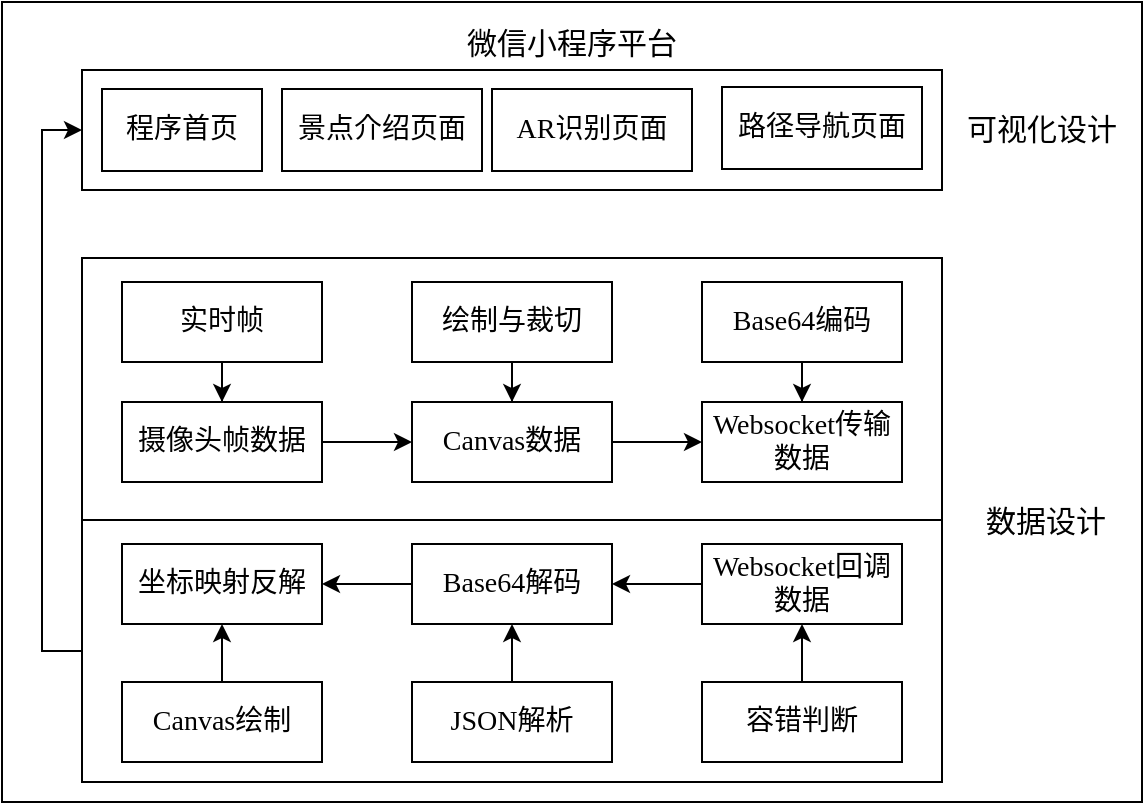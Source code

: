 <mxfile version="15.4.1" type="github" pages="15">
  <diagram id="LLjZN6TuRfKMKXZw8j3t" name="微信小程序端架构图">
    <mxGraphModel dx="782" dy="478" grid="1" gridSize="10" guides="1" tooltips="1" connect="1" arrows="1" fold="1" page="1" pageScale="1" pageWidth="1169" pageHeight="827" math="0" shadow="0">
      <root>
        <mxCell id="ESe31snHyGYttFGMGtss-0" />
        <mxCell id="ESe31snHyGYttFGMGtss-1" parent="ESe31snHyGYttFGMGtss-0" />
        <mxCell id="y9av_0OWNh_yIZjBhCRX-0" value="&lt;font face=&quot;songti&quot;&gt;&lt;span style=&quot;font-size: 15px&quot;&gt;微信小程序平台&lt;/span&gt;&lt;br&gt;&lt;br&gt;&lt;br&gt;&lt;br&gt;&lt;br&gt;&lt;br&gt;&lt;br&gt;&lt;br&gt;&lt;br&gt;&lt;br&gt;&lt;br&gt;&lt;br&gt;&lt;br&gt;&lt;br&gt;&lt;br&gt;&lt;br&gt;&lt;br&gt;&lt;br&gt;&lt;br&gt;&lt;br&gt;&lt;br&gt;&lt;br&gt;&lt;br&gt;&lt;br&gt;&lt;br&gt;&lt;br&gt;&lt;/font&gt;" style="rounded=0;whiteSpace=wrap;html=1;" vertex="1" parent="ESe31snHyGYttFGMGtss-1">
          <mxGeometry x="240" y="310" width="570" height="400" as="geometry" />
        </mxCell>
        <mxCell id="y9av_0OWNh_yIZjBhCRX-17" value="" style="rounded=0;whiteSpace=wrap;html=1;fontSize=15;" vertex="1" parent="ESe31snHyGYttFGMGtss-1">
          <mxGeometry x="280" y="344" width="430" height="60" as="geometry" />
        </mxCell>
        <mxCell id="y9av_0OWNh_yIZjBhCRX-18" value="可视化设计" style="text;html=1;strokeColor=none;fillColor=none;align=center;verticalAlign=middle;whiteSpace=wrap;rounded=0;fontSize=15;" vertex="1" parent="ESe31snHyGYttFGMGtss-1">
          <mxGeometry x="710" y="358" width="100" height="30" as="geometry" />
        </mxCell>
        <mxCell id="ytUkdw1cr7oLtlfONKq1-15" style="edgeStyle=orthogonalEdgeStyle;rounded=0;orthogonalLoop=1;jettySize=auto;html=1;exitX=0;exitY=0.75;exitDx=0;exitDy=0;entryX=0;entryY=0.5;entryDx=0;entryDy=0;fontFamily=songti;fontSize=14;" edge="1" parent="ESe31snHyGYttFGMGtss-1" source="y9av_0OWNh_yIZjBhCRX-20" target="y9av_0OWNh_yIZjBhCRX-17">
          <mxGeometry relative="1" as="geometry" />
        </mxCell>
        <mxCell id="y9av_0OWNh_yIZjBhCRX-20" value="" style="rounded=0;whiteSpace=wrap;html=1;fontSize=15;" vertex="1" parent="ESe31snHyGYttFGMGtss-1">
          <mxGeometry x="280" y="438" width="430" height="262" as="geometry" />
        </mxCell>
        <mxCell id="y9av_0OWNh_yIZjBhCRX-21" value="数据设计" style="text;html=1;strokeColor=none;fillColor=none;align=center;verticalAlign=middle;whiteSpace=wrap;rounded=0;fontSize=15;" vertex="1" parent="ESe31snHyGYttFGMGtss-1">
          <mxGeometry x="722" y="554" width="80" height="30" as="geometry" />
        </mxCell>
        <mxCell id="y9av_0OWNh_yIZjBhCRX-22" value="程序首页" style="rounded=0;whiteSpace=wrap;html=1;fontSize=14;fontFamily=songti;" vertex="1" parent="ESe31snHyGYttFGMGtss-1">
          <mxGeometry x="290" y="353.5" width="80" height="41" as="geometry" />
        </mxCell>
        <mxCell id="y9av_0OWNh_yIZjBhCRX-23" value="景点介绍页面" style="rounded=0;whiteSpace=wrap;html=1;fontSize=14;fontFamily=songti;" vertex="1" parent="ESe31snHyGYttFGMGtss-1">
          <mxGeometry x="380" y="353.5" width="100" height="41" as="geometry" />
        </mxCell>
        <mxCell id="y9av_0OWNh_yIZjBhCRX-24" value="AR识别页面" style="rounded=0;whiteSpace=wrap;html=1;fontSize=14;fontFamily=songti;" vertex="1" parent="ESe31snHyGYttFGMGtss-1">
          <mxGeometry x="485" y="353.5" width="100" height="41" as="geometry" />
        </mxCell>
        <mxCell id="QaCGh3W_5qI7vq-ch8vE-0" value="路径导航页面" style="rounded=0;whiteSpace=wrap;html=1;fontSize=14;fontFamily=songti;" vertex="1" parent="ESe31snHyGYttFGMGtss-1">
          <mxGeometry x="600" y="352.5" width="100" height="41" as="geometry" />
        </mxCell>
        <mxCell id="3fklQ69wMKzjY2Wx4QrB-7" style="edgeStyle=orthogonalEdgeStyle;rounded=0;orthogonalLoop=1;jettySize=auto;html=1;exitX=1;exitY=0.5;exitDx=0;exitDy=0;entryX=0;entryY=0.5;entryDx=0;entryDy=0;fontFamily=songti;fontSize=14;" edge="1" parent="ESe31snHyGYttFGMGtss-1" source="3fklQ69wMKzjY2Wx4QrB-0" target="3fklQ69wMKzjY2Wx4QrB-1">
          <mxGeometry relative="1" as="geometry" />
        </mxCell>
        <mxCell id="3fklQ69wMKzjY2Wx4QrB-0" value="摄像头帧数据" style="rounded=0;whiteSpace=wrap;html=1;fontFamily=songti;fontSize=14;" vertex="1" parent="ESe31snHyGYttFGMGtss-1">
          <mxGeometry x="300" y="510" width="100" height="40" as="geometry" />
        </mxCell>
        <mxCell id="3fklQ69wMKzjY2Wx4QrB-8" style="edgeStyle=orthogonalEdgeStyle;rounded=0;orthogonalLoop=1;jettySize=auto;html=1;exitX=1;exitY=0.5;exitDx=0;exitDy=0;entryX=0;entryY=0.5;entryDx=0;entryDy=0;fontFamily=songti;fontSize=14;" edge="1" parent="ESe31snHyGYttFGMGtss-1" source="3fklQ69wMKzjY2Wx4QrB-1" target="3fklQ69wMKzjY2Wx4QrB-2">
          <mxGeometry relative="1" as="geometry" />
        </mxCell>
        <mxCell id="3fklQ69wMKzjY2Wx4QrB-1" value="Canvas数据" style="rounded=0;whiteSpace=wrap;html=1;fontFamily=songti;fontSize=14;" vertex="1" parent="ESe31snHyGYttFGMGtss-1">
          <mxGeometry x="445" y="510" width="100" height="40" as="geometry" />
        </mxCell>
        <mxCell id="3fklQ69wMKzjY2Wx4QrB-2" value="Websocket传输数据" style="rounded=0;whiteSpace=wrap;html=1;fontFamily=songti;fontSize=14;" vertex="1" parent="ESe31snHyGYttFGMGtss-1">
          <mxGeometry x="590" y="510" width="100" height="40" as="geometry" />
        </mxCell>
        <mxCell id="ytUkdw1cr7oLtlfONKq1-9" style="edgeStyle=orthogonalEdgeStyle;rounded=0;orthogonalLoop=1;jettySize=auto;html=1;entryX=0.5;entryY=0;entryDx=0;entryDy=0;fontFamily=songti;fontSize=14;" edge="1" parent="ESe31snHyGYttFGMGtss-1" source="3fklQ69wMKzjY2Wx4QrB-3" target="3fklQ69wMKzjY2Wx4QrB-0">
          <mxGeometry relative="1" as="geometry" />
        </mxCell>
        <mxCell id="3fklQ69wMKzjY2Wx4QrB-3" value="实时帧" style="rounded=0;whiteSpace=wrap;html=1;fontFamily=songti;fontSize=14;" vertex="1" parent="ESe31snHyGYttFGMGtss-1">
          <mxGeometry x="300" y="450" width="100" height="40" as="geometry" />
        </mxCell>
        <mxCell id="ytUkdw1cr7oLtlfONKq1-10" style="edgeStyle=orthogonalEdgeStyle;rounded=0;orthogonalLoop=1;jettySize=auto;html=1;fontFamily=songti;fontSize=14;" edge="1" parent="ESe31snHyGYttFGMGtss-1" source="3fklQ69wMKzjY2Wx4QrB-5" target="3fklQ69wMKzjY2Wx4QrB-1">
          <mxGeometry relative="1" as="geometry" />
        </mxCell>
        <mxCell id="3fklQ69wMKzjY2Wx4QrB-5" value="绘制与裁切" style="rounded=0;whiteSpace=wrap;html=1;fontFamily=songti;fontSize=14;" vertex="1" parent="ESe31snHyGYttFGMGtss-1">
          <mxGeometry x="445" y="450" width="100" height="40" as="geometry" />
        </mxCell>
        <mxCell id="ytUkdw1cr7oLtlfONKq1-11" style="edgeStyle=orthogonalEdgeStyle;rounded=0;orthogonalLoop=1;jettySize=auto;html=1;entryX=0.5;entryY=0;entryDx=0;entryDy=0;fontFamily=songti;fontSize=14;" edge="1" parent="ESe31snHyGYttFGMGtss-1" source="3fklQ69wMKzjY2Wx4QrB-6" target="3fklQ69wMKzjY2Wx4QrB-2">
          <mxGeometry relative="1" as="geometry" />
        </mxCell>
        <mxCell id="3fklQ69wMKzjY2Wx4QrB-6" value="Base64编码" style="rounded=0;whiteSpace=wrap;html=1;fontFamily=songti;fontSize=14;" vertex="1" parent="ESe31snHyGYttFGMGtss-1">
          <mxGeometry x="590" y="450" width="100" height="40" as="geometry" />
        </mxCell>
        <mxCell id="ytUkdw1cr7oLtlfONKq1-13" style="edgeStyle=orthogonalEdgeStyle;rounded=0;orthogonalLoop=1;jettySize=auto;html=1;exitX=0;exitY=0.5;exitDx=0;exitDy=0;entryX=1;entryY=0.5;entryDx=0;entryDy=0;fontFamily=songti;fontSize=14;" edge="1" parent="ESe31snHyGYttFGMGtss-1" source="ytUkdw1cr7oLtlfONKq1-0" target="ytUkdw1cr7oLtlfONKq1-1">
          <mxGeometry relative="1" as="geometry" />
        </mxCell>
        <mxCell id="ytUkdw1cr7oLtlfONKq1-0" value="Websocket回调数据" style="rounded=0;whiteSpace=wrap;html=1;fontFamily=songti;fontSize=14;" vertex="1" parent="ESe31snHyGYttFGMGtss-1">
          <mxGeometry x="590" y="581" width="100" height="40" as="geometry" />
        </mxCell>
        <mxCell id="ytUkdw1cr7oLtlfONKq1-14" style="edgeStyle=orthogonalEdgeStyle;rounded=0;orthogonalLoop=1;jettySize=auto;html=1;exitX=0;exitY=0.5;exitDx=0;exitDy=0;entryX=1;entryY=0.5;entryDx=0;entryDy=0;fontFamily=songti;fontSize=14;" edge="1" parent="ESe31snHyGYttFGMGtss-1" source="ytUkdw1cr7oLtlfONKq1-1" target="ytUkdw1cr7oLtlfONKq1-2">
          <mxGeometry relative="1" as="geometry" />
        </mxCell>
        <mxCell id="ytUkdw1cr7oLtlfONKq1-1" value="Base64解码" style="rounded=0;whiteSpace=wrap;html=1;fontFamily=songti;fontSize=14;" vertex="1" parent="ESe31snHyGYttFGMGtss-1">
          <mxGeometry x="445" y="581" width="100" height="40" as="geometry" />
        </mxCell>
        <mxCell id="ytUkdw1cr7oLtlfONKq1-2" value="坐标映射反解" style="rounded=0;whiteSpace=wrap;html=1;fontFamily=songti;fontSize=14;" vertex="1" parent="ESe31snHyGYttFGMGtss-1">
          <mxGeometry x="300" y="581" width="100" height="40" as="geometry" />
        </mxCell>
        <mxCell id="ytUkdw1cr7oLtlfONKq1-6" style="edgeStyle=orthogonalEdgeStyle;rounded=0;orthogonalLoop=1;jettySize=auto;html=1;entryX=0.5;entryY=1;entryDx=0;entryDy=0;fontFamily=songti;fontSize=14;" edge="1" parent="ESe31snHyGYttFGMGtss-1" source="ytUkdw1cr7oLtlfONKq1-3" target="ytUkdw1cr7oLtlfONKq1-2">
          <mxGeometry relative="1" as="geometry" />
        </mxCell>
        <mxCell id="ytUkdw1cr7oLtlfONKq1-3" value="Canvas绘制" style="rounded=0;whiteSpace=wrap;html=1;fontFamily=songti;fontSize=14;" vertex="1" parent="ESe31snHyGYttFGMGtss-1">
          <mxGeometry x="300" y="650" width="100" height="40" as="geometry" />
        </mxCell>
        <mxCell id="ytUkdw1cr7oLtlfONKq1-7" style="edgeStyle=orthogonalEdgeStyle;rounded=0;orthogonalLoop=1;jettySize=auto;html=1;entryX=0.5;entryY=1;entryDx=0;entryDy=0;fontFamily=songti;fontSize=14;" edge="1" parent="ESe31snHyGYttFGMGtss-1" source="ytUkdw1cr7oLtlfONKq1-4" target="ytUkdw1cr7oLtlfONKq1-1">
          <mxGeometry relative="1" as="geometry" />
        </mxCell>
        <mxCell id="ytUkdw1cr7oLtlfONKq1-4" value="JSON解析" style="rounded=0;whiteSpace=wrap;html=1;fontFamily=songti;fontSize=14;" vertex="1" parent="ESe31snHyGYttFGMGtss-1">
          <mxGeometry x="445" y="650" width="100" height="40" as="geometry" />
        </mxCell>
        <mxCell id="ytUkdw1cr7oLtlfONKq1-8" style="edgeStyle=orthogonalEdgeStyle;rounded=0;orthogonalLoop=1;jettySize=auto;html=1;entryX=0.5;entryY=1;entryDx=0;entryDy=0;fontFamily=songti;fontSize=14;" edge="1" parent="ESe31snHyGYttFGMGtss-1" source="ytUkdw1cr7oLtlfONKq1-5" target="ytUkdw1cr7oLtlfONKq1-0">
          <mxGeometry relative="1" as="geometry" />
        </mxCell>
        <mxCell id="ytUkdw1cr7oLtlfONKq1-5" value="容错判断" style="rounded=0;whiteSpace=wrap;html=1;fontFamily=songti;fontSize=14;" vertex="1" parent="ESe31snHyGYttFGMGtss-1">
          <mxGeometry x="590" y="650" width="100" height="40" as="geometry" />
        </mxCell>
        <mxCell id="ytUkdw1cr7oLtlfONKq1-12" value="" style="endArrow=none;html=1;rounded=0;fontFamily=songti;fontSize=14;edgeStyle=orthogonalEdgeStyle;entryX=0;entryY=0.5;entryDx=0;entryDy=0;exitX=1;exitY=0.5;exitDx=0;exitDy=0;" edge="1" parent="ESe31snHyGYttFGMGtss-1" source="y9av_0OWNh_yIZjBhCRX-20" target="y9av_0OWNh_yIZjBhCRX-20">
          <mxGeometry width="50" height="50" relative="1" as="geometry">
            <mxPoint x="480" y="610" as="sourcePoint" />
            <mxPoint x="530" y="560" as="targetPoint" />
          </mxGeometry>
        </mxCell>
      </root>
    </mxGraphModel>
  </diagram>
  <diagram id="kw8mn4wZ9yRzqzgpkrXk" name="服务器端架构图">
    <mxGraphModel dx="782" dy="478" grid="1" gridSize="10" guides="1" tooltips="1" connect="1" arrows="1" fold="1" page="1" pageScale="1" pageWidth="1169" pageHeight="827" math="0" shadow="0">
      <root>
        <mxCell id="xxEicSY4sjZabshTGZnR-0" />
        <mxCell id="xxEicSY4sjZabshTGZnR-1" parent="xxEicSY4sjZabshTGZnR-0" />
        <mxCell id="ojtkfb2L5HZaqJn4iYOs-0" value="&lt;font face=&quot;songti&quot;&gt;&lt;font style=&quot;font-size: 15px&quot;&gt;Nanodet模型推理&lt;/font&gt;&lt;br&gt;&lt;br&gt;&lt;br&gt;&lt;br&gt;&lt;br&gt;&lt;br&gt;&lt;br&gt;&lt;br&gt;&lt;br&gt;&lt;br&gt;&lt;br&gt;&lt;br&gt;&lt;br&gt;&lt;br&gt;&lt;br&gt;&lt;br&gt;&lt;/font&gt;" style="rounded=0;whiteSpace=wrap;html=1;" parent="xxEicSY4sjZabshTGZnR-1" vertex="1">
          <mxGeometry x="430" y="333" width="470" height="260" as="geometry" />
        </mxCell>
        <mxCell id="NhmkijG6HBmI7W7cR4t9-0" value="WebSocket协议" style="rounded=0;whiteSpace=wrap;html=1;fontFamily=songti;fontSize=14;" parent="xxEicSY4sjZabshTGZnR-1" vertex="1">
          <mxGeometry x="520" y="513" width="340" height="30" as="geometry" />
        </mxCell>
        <mxCell id="3kTUMSO7v-Ukqla95tup-9" style="edgeStyle=orthogonalEdgeStyle;rounded=0;orthogonalLoop=1;jettySize=auto;html=1;exitX=0.5;exitY=0;exitDx=0;exitDy=0;entryX=0.5;entryY=1;entryDx=0;entryDy=0;fontSize=14;" edge="1" parent="xxEicSY4sjZabshTGZnR-1" source="ocgOya-fiSMzZq-VLA_P-0" target="3kTUMSO7v-Ukqla95tup-3">
          <mxGeometry relative="1" as="geometry" />
        </mxCell>
        <mxCell id="ocgOya-fiSMzZq-VLA_P-0" value="&lt;span style=&quot;font-family: &amp;#34;times new roman&amp;#34; ; font-size: 13px&quot;&gt;解码、采样、预处理&lt;/span&gt;" style="rounded=0;whiteSpace=wrap;html=1;fontFamily=songti;fontSize=15;" parent="xxEicSY4sjZabshTGZnR-1" vertex="1">
          <mxGeometry x="520" y="448" width="100" height="40" as="geometry" />
        </mxCell>
        <mxCell id="unzTSt0biz2tywfNss-y-1" value="&lt;span style=&quot;font-family: &amp;#34;times new roman&amp;#34; ; font-size: 13px&quot;&gt;结果返回&lt;/span&gt;" style="rounded=0;whiteSpace=wrap;html=1;fontFamily=songti;fontSize=15;" parent="xxEicSY4sjZabshTGZnR-1" vertex="1">
          <mxGeometry x="790" y="388" width="100" height="40" as="geometry" />
        </mxCell>
        <mxCell id="3kTUMSO7v-Ukqla95tup-0" value="ONNX Runtime" style="rounded=0;whiteSpace=wrap;html=1;fontFamily=songti;fontSize=14;" vertex="1" parent="xxEicSY4sjZabshTGZnR-1">
          <mxGeometry x="520" y="553" width="340" height="30" as="geometry" />
        </mxCell>
        <mxCell id="3kTUMSO7v-Ukqla95tup-7" style="edgeStyle=orthogonalEdgeStyle;rounded=0;orthogonalLoop=1;jettySize=auto;html=1;exitX=1;exitY=0.5;exitDx=0;exitDy=0;entryX=0;entryY=0.75;entryDx=0;entryDy=0;fontSize=14;" edge="1" parent="xxEicSY4sjZabshTGZnR-1" source="3kTUMSO7v-Ukqla95tup-1" target="3kTUMSO7v-Ukqla95tup-3">
          <mxGeometry relative="1" as="geometry" />
        </mxCell>
        <mxCell id="3kTUMSO7v-Ukqla95tup-1" value="&lt;font face=&quot;times new roman&quot;&gt;&lt;span style=&quot;font-size: 13px&quot;&gt;端&lt;br&gt;口&lt;br&gt;监&lt;br&gt;听&lt;/span&gt;&lt;/font&gt;" style="rounded=0;whiteSpace=wrap;html=1;fontFamily=songti;fontSize=15;" vertex="1" parent="xxEicSY4sjZabshTGZnR-1">
          <mxGeometry x="440" y="383" width="40" height="105" as="geometry" />
        </mxCell>
        <mxCell id="3kTUMSO7v-Ukqla95tup-10" style="edgeStyle=orthogonalEdgeStyle;rounded=0;orthogonalLoop=1;jettySize=auto;html=1;exitX=1;exitY=0.5;exitDx=0;exitDy=0;fontSize=14;" edge="1" parent="xxEicSY4sjZabshTGZnR-1" source="3kTUMSO7v-Ukqla95tup-3" target="3kTUMSO7v-Ukqla95tup-4">
          <mxGeometry relative="1" as="geometry" />
        </mxCell>
        <mxCell id="3kTUMSO7v-Ukqla95tup-3" value="&lt;span style=&quot;font-family: &amp;#34;times new roman&amp;#34; ; font-size: 13px&quot;&gt;Base64图像数据&lt;/span&gt;" style="rounded=0;whiteSpace=wrap;html=1;fontFamily=songti;fontSize=15;" vertex="1" parent="xxEicSY4sjZabshTGZnR-1">
          <mxGeometry x="520" y="388" width="100" height="40" as="geometry" />
        </mxCell>
        <mxCell id="3kTUMSO7v-Ukqla95tup-11" style="edgeStyle=orthogonalEdgeStyle;rounded=0;orthogonalLoop=1;jettySize=auto;html=1;exitX=1;exitY=0.5;exitDx=0;exitDy=0;entryX=0;entryY=0.5;entryDx=0;entryDy=0;fontSize=14;" edge="1" parent="xxEicSY4sjZabshTGZnR-1" source="3kTUMSO7v-Ukqla95tup-4" target="unzTSt0biz2tywfNss-y-1">
          <mxGeometry relative="1" as="geometry" />
        </mxCell>
        <mxCell id="3kTUMSO7v-Ukqla95tup-4" value="&lt;span style=&quot;font-family: &amp;#34;times new roman&amp;#34; ; font-size: 13px&quot;&gt;模型推理&lt;/span&gt;" style="rounded=0;whiteSpace=wrap;html=1;fontFamily=songti;fontSize=15;" vertex="1" parent="xxEicSY4sjZabshTGZnR-1">
          <mxGeometry x="660" y="388" width="100" height="40" as="geometry" />
        </mxCell>
        <mxCell id="3kTUMSO7v-Ukqla95tup-14" style="edgeStyle=orthogonalEdgeStyle;rounded=0;orthogonalLoop=1;jettySize=auto;html=1;exitX=0.5;exitY=0;exitDx=0;exitDy=0;entryX=0.5;entryY=1;entryDx=0;entryDy=0;fontSize=14;" edge="1" parent="xxEicSY4sjZabshTGZnR-1" source="3kTUMSO7v-Ukqla95tup-12" target="3kTUMSO7v-Ukqla95tup-4">
          <mxGeometry relative="1" as="geometry" />
        </mxCell>
        <mxCell id="3kTUMSO7v-Ukqla95tup-12" value="&lt;span style=&quot;font-family: &amp;#34;times new roman&amp;#34; ; font-size: 13px&quot;&gt;模型加载、模型解码&lt;/span&gt;" style="rounded=0;whiteSpace=wrap;html=1;fontFamily=songti;fontSize=15;" vertex="1" parent="xxEicSY4sjZabshTGZnR-1">
          <mxGeometry x="660" y="448" width="100" height="40" as="geometry" />
        </mxCell>
        <mxCell id="3kTUMSO7v-Ukqla95tup-15" style="edgeStyle=orthogonalEdgeStyle;rounded=0;orthogonalLoop=1;jettySize=auto;html=1;exitX=0.5;exitY=0;exitDx=0;exitDy=0;entryX=0.5;entryY=1;entryDx=0;entryDy=0;fontSize=14;" edge="1" parent="xxEicSY4sjZabshTGZnR-1" source="3kTUMSO7v-Ukqla95tup-13" target="unzTSt0biz2tywfNss-y-1">
          <mxGeometry relative="1" as="geometry" />
        </mxCell>
        <mxCell id="3kTUMSO7v-Ukqla95tup-13" value="&lt;span style=&quot;font-family: &amp;#34;times new roman&amp;#34; ; font-size: 13px&quot;&gt;JSON封装&lt;br&gt;Socket回调&lt;/span&gt;" style="rounded=0;whiteSpace=wrap;html=1;fontFamily=songti;fontSize=15;" vertex="1" parent="xxEicSY4sjZabshTGZnR-1">
          <mxGeometry x="790" y="448" width="100" height="40" as="geometry" />
        </mxCell>
        <mxCell id="3kTUMSO7v-Ukqla95tup-18" value="&lt;font face=&quot;songti&quot;&gt;&lt;span style=&quot;font-size: 15px&quot;&gt;路径规划与导航&lt;/span&gt;&lt;br&gt;&lt;br&gt;&lt;br&gt;&lt;br&gt;&lt;br&gt;&lt;br&gt;&lt;br&gt;&lt;br&gt;&lt;/font&gt;" style="rounded=0;whiteSpace=wrap;html=1;" vertex="1" parent="xxEicSY4sjZabshTGZnR-1">
          <mxGeometry x="430" y="610" width="470" height="150" as="geometry" />
        </mxCell>
        <mxCell id="3kTUMSO7v-Ukqla95tup-34" style="edgeStyle=orthogonalEdgeStyle;rounded=0;orthogonalLoop=1;jettySize=auto;html=1;exitX=1;exitY=0.5;exitDx=0;exitDy=0;entryX=0;entryY=0.5;entryDx=0;entryDy=0;fontSize=15;" edge="1" parent="xxEicSY4sjZabshTGZnR-1" source="3kTUMSO7v-Ukqla95tup-22" target="3kTUMSO7v-Ukqla95tup-33">
          <mxGeometry relative="1" as="geometry" />
        </mxCell>
        <mxCell id="3kTUMSO7v-Ukqla95tup-22" value="&lt;span style=&quot;font-family: &amp;#34;times new roman&amp;#34; ; font-size: 13px&quot;&gt;路径导航&lt;/span&gt;" style="rounded=0;whiteSpace=wrap;html=1;fontFamily=songti;fontSize=15;" vertex="1" parent="xxEicSY4sjZabshTGZnR-1">
          <mxGeometry x="670" y="665" width="90" height="40" as="geometry" />
        </mxCell>
        <mxCell id="3kTUMSO7v-Ukqla95tup-23" value="&lt;font style=&quot;font-size: 15px&quot;&gt;高德地图引擎&lt;/font&gt;" style="rounded=0;whiteSpace=wrap;html=1;fontFamily=songti;fontSize=14;" vertex="1" parent="xxEicSY4sjZabshTGZnR-1">
          <mxGeometry x="520" y="720" width="340" height="30" as="geometry" />
        </mxCell>
        <mxCell id="3kTUMSO7v-Ukqla95tup-26" style="edgeStyle=orthogonalEdgeStyle;rounded=0;orthogonalLoop=1;jettySize=auto;html=1;exitX=1;exitY=0.5;exitDx=0;exitDy=0;fontSize=14;" edge="1" parent="xxEicSY4sjZabshTGZnR-1" source="3kTUMSO7v-Ukqla95tup-27" target="3kTUMSO7v-Ukqla95tup-29">
          <mxGeometry relative="1" as="geometry" />
        </mxCell>
        <mxCell id="3kTUMSO7v-Ukqla95tup-27" value="&lt;span style=&quot;font-family: &amp;#34;times new roman&amp;#34; ; font-size: 13px&quot;&gt;实时经纬度数据&lt;/span&gt;" style="rounded=0;whiteSpace=wrap;html=1;fontFamily=songti;fontSize=15;" vertex="1" parent="xxEicSY4sjZabshTGZnR-1">
          <mxGeometry x="440" y="665" width="100" height="40" as="geometry" />
        </mxCell>
        <mxCell id="3kTUMSO7v-Ukqla95tup-28" style="edgeStyle=orthogonalEdgeStyle;rounded=0;orthogonalLoop=1;jettySize=auto;html=1;exitX=1;exitY=0.5;exitDx=0;exitDy=0;entryX=0;entryY=0.5;entryDx=0;entryDy=0;fontSize=14;" edge="1" parent="xxEicSY4sjZabshTGZnR-1" source="3kTUMSO7v-Ukqla95tup-29" target="3kTUMSO7v-Ukqla95tup-22">
          <mxGeometry relative="1" as="geometry" />
        </mxCell>
        <mxCell id="3kTUMSO7v-Ukqla95tup-29" value="&lt;span style=&quot;font-family: &amp;#34;times new roman&amp;#34; ; font-size: 13px&quot;&gt;路径规划&lt;/span&gt;" style="rounded=0;whiteSpace=wrap;html=1;fontFamily=songti;fontSize=15;" vertex="1" parent="xxEicSY4sjZabshTGZnR-1">
          <mxGeometry x="560" y="665" width="80" height="40" as="geometry" />
        </mxCell>
        <mxCell id="3kTUMSO7v-Ukqla95tup-33" value="&lt;font face=&quot;times new roman&quot;&gt;&lt;span style=&quot;font-size: 13px&quot;&gt;结果返回&lt;/span&gt;&lt;/font&gt;" style="rounded=0;whiteSpace=wrap;html=1;fontFamily=songti;fontSize=15;" vertex="1" parent="xxEicSY4sjZabshTGZnR-1">
          <mxGeometry x="795" y="662.5" width="90" height="45" as="geometry" />
        </mxCell>
      </root>
    </mxGraphModel>
  </diagram>
  <diagram id="6Z2epARSxKz0ps8wFmp6" name="Page-1">
    <mxGraphModel dx="782" dy="478" grid="1" gridSize="10" guides="1" tooltips="1" connect="1" arrows="1" fold="1" page="1" pageScale="1" pageWidth="827" pageHeight="1169" math="0" shadow="0">
      <root>
        <mxCell id="0" />
        <mxCell id="1" parent="0" />
        <mxCell id="q6ug8Q1VMTqLKY95Yc3w-11" style="edgeStyle=orthogonalEdgeStyle;rounded=0;orthogonalLoop=1;jettySize=auto;html=1;entryX=0.5;entryY=0;entryDx=0;entryDy=0;" parent="1" source="q6ug8Q1VMTqLKY95Yc3w-7" target="q6ug8Q1VMTqLKY95Yc3w-8" edge="1">
          <mxGeometry relative="1" as="geometry" />
        </mxCell>
        <mxCell id="q6ug8Q1VMTqLKY95Yc3w-12" style="edgeStyle=orthogonalEdgeStyle;rounded=0;orthogonalLoop=1;jettySize=auto;html=1;entryX=0.5;entryY=0;entryDx=0;entryDy=0;" parent="1" source="q6ug8Q1VMTqLKY95Yc3w-7" target="q6ug8Q1VMTqLKY95Yc3w-9" edge="1">
          <mxGeometry relative="1" as="geometry" />
        </mxCell>
        <mxCell id="q6ug8Q1VMTqLKY95Yc3w-13" style="edgeStyle=orthogonalEdgeStyle;rounded=0;orthogonalLoop=1;jettySize=auto;html=1;entryX=0.5;entryY=0;entryDx=0;entryDy=0;" parent="1" source="q6ug8Q1VMTqLKY95Yc3w-7" target="q6ug8Q1VMTqLKY95Yc3w-10" edge="1">
          <mxGeometry relative="1" as="geometry" />
        </mxCell>
        <mxCell id="q6ug8Q1VMTqLKY95Yc3w-7" value="AR校园导览系统" style="rounded=0;whiteSpace=wrap;html=1;horizontal=1;fontFamily=Times New Roman;fontStyle=1" parent="1" vertex="1">
          <mxGeometry x="330" y="72" width="146" height="40" as="geometry" />
        </mxCell>
        <mxCell id="q6ug8Q1VMTqLKY95Yc3w-18" style="edgeStyle=orthogonalEdgeStyle;rounded=0;orthogonalLoop=1;jettySize=auto;html=1;entryX=0.5;entryY=0;entryDx=0;entryDy=0;" parent="1" source="q6ug8Q1VMTqLKY95Yc3w-8" target="q6ug8Q1VMTqLKY95Yc3w-15" edge="1">
          <mxGeometry relative="1" as="geometry" />
        </mxCell>
        <mxCell id="q6ug8Q1VMTqLKY95Yc3w-8" value="景点介绍" style="rounded=0;whiteSpace=wrap;html=1;" parent="1" vertex="1">
          <mxGeometry x="353" y="142" width="100" height="40" as="geometry" />
        </mxCell>
        <mxCell id="q6ug8Q1VMTqLKY95Yc3w-17" style="edgeStyle=orthogonalEdgeStyle;rounded=0;orthogonalLoop=1;jettySize=auto;html=1;entryX=0.5;entryY=0;entryDx=0;entryDy=0;" parent="1" source="q6ug8Q1VMTqLKY95Yc3w-9" target="q6ug8Q1VMTqLKY95Yc3w-14" edge="1">
          <mxGeometry relative="1" as="geometry" />
        </mxCell>
        <mxCell id="q6ug8Q1VMTqLKY95Yc3w-9" value="路径导航" style="rounded=0;whiteSpace=wrap;html=1;" parent="1" vertex="1">
          <mxGeometry x="220" y="142" width="100" height="40" as="geometry" />
        </mxCell>
        <mxCell id="q6ug8Q1VMTqLKY95Yc3w-19" value="" style="edgeStyle=orthogonalEdgeStyle;rounded=0;orthogonalLoop=1;jettySize=auto;html=1;" parent="1" source="q6ug8Q1VMTqLKY95Yc3w-10" target="q6ug8Q1VMTqLKY95Yc3w-16" edge="1">
          <mxGeometry relative="1" as="geometry" />
        </mxCell>
        <mxCell id="q6ug8Q1VMTqLKY95Yc3w-10" value="AR识别" style="rounded=0;whiteSpace=wrap;html=1;fontFamily=Times New Roman;" parent="1" vertex="1">
          <mxGeometry x="490" y="142" width="100" height="40" as="geometry" />
        </mxCell>
        <mxCell id="q6ug8Q1VMTqLKY95Yc3w-22" style="edgeStyle=orthogonalEdgeStyle;rounded=0;orthogonalLoop=1;jettySize=auto;html=1;entryX=0.5;entryY=0;entryDx=0;entryDy=0;" parent="1" source="q6ug8Q1VMTqLKY95Yc3w-14" target="q6ug8Q1VMTqLKY95Yc3w-20" edge="1">
          <mxGeometry relative="1" as="geometry" />
        </mxCell>
        <mxCell id="q6ug8Q1VMTqLKY95Yc3w-14" value="路径查询与规划" style="rounded=0;whiteSpace=wrap;html=1;" parent="1" vertex="1">
          <mxGeometry x="220" y="212" width="100" height="40" as="geometry" />
        </mxCell>
        <mxCell id="q6ug8Q1VMTqLKY95Yc3w-23" style="edgeStyle=orthogonalEdgeStyle;rounded=0;orthogonalLoop=1;jettySize=auto;html=1;entryX=0.5;entryY=0;entryDx=0;entryDy=0;" parent="1" source="q6ug8Q1VMTqLKY95Yc3w-15" target="q6ug8Q1VMTqLKY95Yc3w-20" edge="1">
          <mxGeometry relative="1" as="geometry" />
        </mxCell>
        <mxCell id="q6ug8Q1VMTqLKY95Yc3w-24" style="edgeStyle=orthogonalEdgeStyle;rounded=0;orthogonalLoop=1;jettySize=auto;html=1;entryX=0.5;entryY=0;entryDx=0;entryDy=0;" parent="1" source="q6ug8Q1VMTqLKY95Yc3w-15" target="q6ug8Q1VMTqLKY95Yc3w-21" edge="1">
          <mxGeometry relative="1" as="geometry" />
        </mxCell>
        <mxCell id="q6ug8Q1VMTqLKY95Yc3w-15" value="交互信息可视化" style="rounded=0;whiteSpace=wrap;html=1;" parent="1" vertex="1">
          <mxGeometry x="353" y="212" width="100" height="40" as="geometry" />
        </mxCell>
        <mxCell id="q6ug8Q1VMTqLKY95Yc3w-25" style="edgeStyle=orthogonalEdgeStyle;rounded=0;orthogonalLoop=1;jettySize=auto;html=1;" parent="1" source="q6ug8Q1VMTqLKY95Yc3w-16" edge="1">
          <mxGeometry relative="1" as="geometry">
            <mxPoint x="490" y="292" as="targetPoint" />
          </mxGeometry>
        </mxCell>
        <mxCell id="q6ug8Q1VMTqLKY95Yc3w-16" value="目标识别" style="rounded=0;whiteSpace=wrap;html=1;" parent="1" vertex="1">
          <mxGeometry x="490" y="212" width="100" height="40" as="geometry" />
        </mxCell>
        <mxCell id="q6ug8Q1VMTqLKY95Yc3w-20" value="地图导览" style="rounded=0;whiteSpace=wrap;html=1;" parent="1" vertex="1">
          <mxGeometry x="290" y="292" width="100" height="40" as="geometry" />
        </mxCell>
        <mxCell id="q6ug8Q1VMTqLKY95Yc3w-21" value="AR导览" style="rounded=0;whiteSpace=wrap;html=1;fontFamily=Times New Roman;" parent="1" vertex="1">
          <mxGeometry x="440" y="292" width="100" height="40" as="geometry" />
        </mxCell>
        <mxCell id="q6ug8Q1VMTqLKY95Yc3w-26" value="" style="endArrow=none;dashed=1;html=1;startArrow=none;" parent="1" source="q6ug8Q1VMTqLKY95Yc3w-50" edge="1">
          <mxGeometry width="50" height="50" relative="1" as="geometry">
            <mxPoint x="43" y="370" as="sourcePoint" />
            <mxPoint x="783" y="370" as="targetPoint" />
          </mxGeometry>
        </mxCell>
        <mxCell id="q6ug8Q1VMTqLKY95Yc3w-28" value="应用层" style="text;html=1;strokeColor=none;fillColor=none;align=center;verticalAlign=middle;whiteSpace=wrap;rounded=0;fontSize=15;fontStyle=1" parent="1" vertex="1">
          <mxGeometry x="610" y="192" width="60" height="20" as="geometry" />
        </mxCell>
        <mxCell id="q6ug8Q1VMTqLKY95Yc3w-30" value="" style="endArrow=classic;html=1;fontSize=15;" parent="1" edge="1">
          <mxGeometry relative="1" as="geometry">
            <mxPoint x="319" y="340" as="sourcePoint" />
            <mxPoint x="319" y="400" as="targetPoint" />
          </mxGeometry>
        </mxCell>
        <mxCell id="q6ug8Q1VMTqLKY95Yc3w-31" value="数据" style="edgeLabel;resizable=0;html=1;align=center;verticalAlign=middle;fontSize=13;" parent="q6ug8Q1VMTqLKY95Yc3w-30" connectable="0" vertex="1">
          <mxGeometry relative="1" as="geometry" />
        </mxCell>
        <mxCell id="q6ug8Q1VMTqLKY95Yc3w-33" value="" style="endArrow=classic;html=1;fontSize=15;" parent="1" edge="1">
          <mxGeometry relative="1" as="geometry">
            <mxPoint x="353" y="400" as="sourcePoint" />
            <mxPoint x="353" y="340" as="targetPoint" />
          </mxGeometry>
        </mxCell>
        <mxCell id="q6ug8Q1VMTqLKY95Yc3w-34" value="结果" style="edgeLabel;resizable=0;html=1;align=center;verticalAlign=middle;fontSize=13;" parent="q6ug8Q1VMTqLKY95Yc3w-33" connectable="0" vertex="1">
          <mxGeometry relative="1" as="geometry" />
        </mxCell>
        <mxCell id="q6ug8Q1VMTqLKY95Yc3w-35" value="高德地图云API" style="ellipse;shape=cloud;whiteSpace=wrap;html=1;fontFamily=Times New Roman;fontSize=13;fontStyle=1" parent="1" vertex="1">
          <mxGeometry x="275" y="398" width="120" height="80" as="geometry" />
        </mxCell>
        <mxCell id="q6ug8Q1VMTqLKY95Yc3w-36" value="Nanodet云服务" style="ellipse;shape=cloud;whiteSpace=wrap;html=1;fontFamily=Times New Roman;fontSize=13;fontStyle=1" parent="1" vertex="1">
          <mxGeometry x="460" y="398" width="120" height="80" as="geometry" />
        </mxCell>
        <mxCell id="q6ug8Q1VMTqLKY95Yc3w-40" style="edgeStyle=orthogonalEdgeStyle;rounded=0;orthogonalLoop=1;jettySize=auto;html=1;exitX=0.5;exitY=1;exitDx=0;exitDy=0;entryX=0.5;entryY=0;entryDx=0;entryDy=0;fontFamily=Times New Roman;fontSize=13;" parent="1" source="q6ug8Q1VMTqLKY95Yc3w-37" target="q6ug8Q1VMTqLKY95Yc3w-38" edge="1">
          <mxGeometry relative="1" as="geometry" />
        </mxCell>
        <mxCell id="q6ug8Q1VMTqLKY95Yc3w-37" value="定位数据(经纬度)" style="rounded=0;whiteSpace=wrap;html=1;fontFamily=Times New Roman;fontSize=13;" parent="1" vertex="1">
          <mxGeometry x="275" y="498" width="130" height="40" as="geometry" />
        </mxCell>
        <mxCell id="q6ug8Q1VMTqLKY95Yc3w-41" style="edgeStyle=orthogonalEdgeStyle;rounded=0;orthogonalLoop=1;jettySize=auto;html=1;fontFamily=Times New Roman;fontSize=13;" parent="1" source="q6ug8Q1VMTqLKY95Yc3w-38" target="q6ug8Q1VMTqLKY95Yc3w-39" edge="1">
          <mxGeometry relative="1" as="geometry" />
        </mxCell>
        <mxCell id="q6ug8Q1VMTqLKY95Yc3w-38" value="API查询" style="rounded=0;whiteSpace=wrap;html=1;fontFamily=Times New Roman;fontSize=13;" parent="1" vertex="1">
          <mxGeometry x="275" y="558" width="130" height="40" as="geometry" />
        </mxCell>
        <mxCell id="q6ug8Q1VMTqLKY95Yc3w-39" value="路径结果(JSON)" style="rounded=0;whiteSpace=wrap;html=1;fontFamily=Times New Roman;fontSize=13;" parent="1" vertex="1">
          <mxGeometry x="275" y="618" width="130" height="40" as="geometry" />
        </mxCell>
        <mxCell id="q6ug8Q1VMTqLKY95Yc3w-46" style="edgeStyle=orthogonalEdgeStyle;rounded=0;orthogonalLoop=1;jettySize=auto;html=1;exitX=0.5;exitY=1;exitDx=0;exitDy=0;entryX=0.5;entryY=0;entryDx=0;entryDy=0;fontFamily=Times New Roman;fontSize=13;" parent="1" source="q6ug8Q1VMTqLKY95Yc3w-42" target="q6ug8Q1VMTqLKY95Yc3w-43" edge="1">
          <mxGeometry relative="1" as="geometry" />
        </mxCell>
        <mxCell id="q6ug8Q1VMTqLKY95Yc3w-42" value="base64图像数据" style="rounded=0;whiteSpace=wrap;html=1;fontFamily=Times New Roman;fontSize=13;" parent="1" vertex="1">
          <mxGeometry x="460" y="498" width="120" height="40" as="geometry" />
        </mxCell>
        <mxCell id="q6ug8Q1VMTqLKY95Yc3w-47" style="edgeStyle=orthogonalEdgeStyle;rounded=0;orthogonalLoop=1;jettySize=auto;html=1;exitX=0.5;exitY=1;exitDx=0;exitDy=0;fontFamily=Times New Roman;fontSize=13;" parent="1" source="q6ug8Q1VMTqLKY95Yc3w-43" target="q6ug8Q1VMTqLKY95Yc3w-44" edge="1">
          <mxGeometry relative="1" as="geometry" />
        </mxCell>
        <mxCell id="q6ug8Q1VMTqLKY95Yc3w-43" value="解码、采样、预处理" style="rounded=0;whiteSpace=wrap;html=1;fontFamily=Times New Roman;fontSize=13;" parent="1" vertex="1">
          <mxGeometry x="460" y="558" width="120" height="40" as="geometry" />
        </mxCell>
        <mxCell id="q6ug8Q1VMTqLKY95Yc3w-48" style="edgeStyle=orthogonalEdgeStyle;rounded=0;orthogonalLoop=1;jettySize=auto;html=1;exitX=0.5;exitY=1;exitDx=0;exitDy=0;entryX=0.5;entryY=0;entryDx=0;entryDy=0;fontFamily=Times New Roman;fontSize=13;" parent="1" source="q6ug8Q1VMTqLKY95Yc3w-44" target="q6ug8Q1VMTqLKY95Yc3w-45" edge="1">
          <mxGeometry relative="1" as="geometry" />
        </mxCell>
        <mxCell id="q6ug8Q1VMTqLKY95Yc3w-44" value="模型推理" style="rounded=0;whiteSpace=wrap;html=1;fontFamily=Times New Roman;fontSize=13;" parent="1" vertex="1">
          <mxGeometry x="460" y="618" width="120" height="40" as="geometry" />
        </mxCell>
        <mxCell id="q6ug8Q1VMTqLKY95Yc3w-45" value="目标识别结果(JSON)" style="rounded=0;whiteSpace=wrap;html=1;fontFamily=Times New Roman;fontSize=13;" parent="1" vertex="1">
          <mxGeometry x="460" y="678" width="120" height="40" as="geometry" />
        </mxCell>
        <mxCell id="q6ug8Q1VMTqLKY95Yc3w-49" value="服务层" style="text;html=1;strokeColor=none;fillColor=none;align=center;verticalAlign=middle;whiteSpace=wrap;rounded=0;fontSize=15;fontStyle=1" parent="1" vertex="1">
          <mxGeometry x="610" y="508" width="60" height="20" as="geometry" />
        </mxCell>
        <mxCell id="q6ug8Q1VMTqLKY95Yc3w-50" value="WebSocket" style="ellipse;shape=doubleEllipse;whiteSpace=wrap;html=1;fontFamily=Times New Roman;fontSize=13;" parent="1" vertex="1">
          <mxGeometry x="376" y="340" width="100" height="60" as="geometry" />
        </mxCell>
        <mxCell id="q6ug8Q1VMTqLKY95Yc3w-51" value="" style="endArrow=none;dashed=1;html=1;" parent="1" target="q6ug8Q1VMTqLKY95Yc3w-50" edge="1">
          <mxGeometry width="50" height="50" relative="1" as="geometry">
            <mxPoint x="43" y="370.0" as="sourcePoint" />
            <mxPoint x="783" y="370.0" as="targetPoint" />
          </mxGeometry>
        </mxCell>
        <mxCell id="y6Y060skF9v-8W9OEPbq-1" value="" style="endArrow=classic;html=1;fontSize=15;" parent="1" edge="1">
          <mxGeometry relative="1" as="geometry">
            <mxPoint x="500" y="340" as="sourcePoint" />
            <mxPoint x="500" y="400" as="targetPoint" />
          </mxGeometry>
        </mxCell>
        <mxCell id="y6Y060skF9v-8W9OEPbq-2" value="数据" style="edgeLabel;resizable=0;html=1;align=center;verticalAlign=middle;fontSize=13;" parent="y6Y060skF9v-8W9OEPbq-1" connectable="0" vertex="1">
          <mxGeometry relative="1" as="geometry" />
        </mxCell>
        <mxCell id="y6Y060skF9v-8W9OEPbq-3" value="" style="endArrow=classic;html=1;fontSize=15;" parent="1" edge="1">
          <mxGeometry relative="1" as="geometry">
            <mxPoint x="530" y="400" as="sourcePoint" />
            <mxPoint x="530" y="340" as="targetPoint" />
          </mxGeometry>
        </mxCell>
        <mxCell id="y6Y060skF9v-8W9OEPbq-4" value="结果" style="edgeLabel;resizable=0;html=1;align=center;verticalAlign=middle;fontSize=13;" parent="y6Y060skF9v-8W9OEPbq-3" connectable="0" vertex="1">
          <mxGeometry relative="1" as="geometry" />
        </mxCell>
      </root>
    </mxGraphModel>
  </diagram>
  <diagram id="akiSWnUOzJgFoIU876gM" name="Page-2">
    <mxGraphModel dx="782" dy="478" grid="1" gridSize="10" guides="1" tooltips="1" connect="1" arrows="1" fold="1" page="1" pageScale="1" pageWidth="827" pageHeight="1169" math="0" shadow="0">
      <root>
        <mxCell id="5gzQXoZkXaFGl9H2-aul-0" />
        <mxCell id="5gzQXoZkXaFGl9H2-aul-1" parent="5gzQXoZkXaFGl9H2-aul-0" />
        <mxCell id="5gzQXoZkXaFGl9H2-aul-13" style="edgeStyle=orthogonalEdgeStyle;rounded=0;orthogonalLoop=1;jettySize=auto;html=1;exitX=0.5;exitY=1;exitDx=0;exitDy=0;entryX=0.5;entryY=0;entryDx=0;entryDy=0;fontFamily=Times New Roman;fontSize=13;" parent="5gzQXoZkXaFGl9H2-aul-1" source="5gzQXoZkXaFGl9H2-aul-2" target="5gzQXoZkXaFGl9H2-aul-3" edge="1">
          <mxGeometry relative="1" as="geometry" />
        </mxCell>
        <mxCell id="5gzQXoZkXaFGl9H2-aul-2" value="获取摄像头帧数据" style="rounded=0;whiteSpace=wrap;html=1;fontFamily=Times New Roman;fontSize=13;" parent="5gzQXoZkXaFGl9H2-aul-1" vertex="1">
          <mxGeometry x="240" y="40" width="150" height="30" as="geometry" />
        </mxCell>
        <mxCell id="5gzQXoZkXaFGl9H2-aul-14" value="" style="edgeStyle=orthogonalEdgeStyle;rounded=0;orthogonalLoop=1;jettySize=auto;html=1;fontFamily=Times New Roman;fontSize=13;" parent="5gzQXoZkXaFGl9H2-aul-1" source="5gzQXoZkXaFGl9H2-aul-3" target="5gzQXoZkXaFGl9H2-aul-5" edge="1">
          <mxGeometry relative="1" as="geometry" />
        </mxCell>
        <mxCell id="5gzQXoZkXaFGl9H2-aul-3" value="Canvas绘制" style="rounded=0;whiteSpace=wrap;html=1;fontFamily=Times New Roman;fontSize=13;" parent="5gzQXoZkXaFGl9H2-aul-1" vertex="1">
          <mxGeometry x="240" y="90" width="150" height="30" as="geometry" />
        </mxCell>
        <mxCell id="5gzQXoZkXaFGl9H2-aul-16" style="edgeStyle=orthogonalEdgeStyle;rounded=0;orthogonalLoop=1;jettySize=auto;html=1;exitX=0.5;exitY=1;exitDx=0;exitDy=0;entryX=0.5;entryY=0;entryDx=0;entryDy=0;fontFamily=Times New Roman;fontSize=13;" parent="5gzQXoZkXaFGl9H2-aul-1" source="5gzQXoZkXaFGl9H2-aul-4" target="5gzQXoZkXaFGl9H2-aul-6" edge="1">
          <mxGeometry relative="1" as="geometry" />
        </mxCell>
        <mxCell id="5gzQXoZkXaFGl9H2-aul-4" value="Canvas导出Base64编码字符串" style="rounded=0;whiteSpace=wrap;html=1;fontFamily=Times New Roman;fontSize=13;" parent="5gzQXoZkXaFGl9H2-aul-1" vertex="1">
          <mxGeometry x="225" y="190" width="180" height="30" as="geometry" />
        </mxCell>
        <mxCell id="5gzQXoZkXaFGl9H2-aul-15" style="edgeStyle=orthogonalEdgeStyle;rounded=0;orthogonalLoop=1;jettySize=auto;html=1;exitX=0.5;exitY=1;exitDx=0;exitDy=0;entryX=0.5;entryY=0;entryDx=0;entryDy=0;fontFamily=Times New Roman;fontSize=13;" parent="5gzQXoZkXaFGl9H2-aul-1" source="5gzQXoZkXaFGl9H2-aul-5" target="5gzQXoZkXaFGl9H2-aul-4" edge="1">
          <mxGeometry relative="1" as="geometry" />
        </mxCell>
        <mxCell id="5gzQXoZkXaFGl9H2-aul-5" value="裁切中心区域" style="rounded=0;whiteSpace=wrap;html=1;fontFamily=Times New Roman;fontSize=13;" parent="5gzQXoZkXaFGl9H2-aul-1" vertex="1">
          <mxGeometry x="240" y="140" width="150" height="30" as="geometry" />
        </mxCell>
        <mxCell id="5gzQXoZkXaFGl9H2-aul-17" style="edgeStyle=orthogonalEdgeStyle;rounded=0;orthogonalLoop=1;jettySize=auto;html=1;exitX=0.5;exitY=1;exitDx=0;exitDy=0;entryX=0.5;entryY=0;entryDx=0;entryDy=0;fontFamily=Times New Roman;fontSize=13;" parent="5gzQXoZkXaFGl9H2-aul-1" source="5gzQXoZkXaFGl9H2-aul-6" target="5gzQXoZkXaFGl9H2-aul-7" edge="1">
          <mxGeometry relative="1" as="geometry" />
        </mxCell>
        <mxCell id="5gzQXoZkXaFGl9H2-aul-6" value="Websocket上传至服务器" style="rounded=0;whiteSpace=wrap;html=1;fontFamily=Times New Roman;fontSize=13;" parent="5gzQXoZkXaFGl9H2-aul-1" vertex="1">
          <mxGeometry x="225" y="240" width="180" height="30" as="geometry" />
        </mxCell>
        <mxCell id="5gzQXoZkXaFGl9H2-aul-18" style="edgeStyle=orthogonalEdgeStyle;rounded=0;orthogonalLoop=1;jettySize=auto;html=1;exitX=1;exitY=0.5;exitDx=0;exitDy=0;entryX=0;entryY=0.5;entryDx=0;entryDy=0;fontFamily=Times New Roman;fontSize=13;" parent="5gzQXoZkXaFGl9H2-aul-1" source="5gzQXoZkXaFGl9H2-aul-7" target="5gzQXoZkXaFGl9H2-aul-8" edge="1">
          <mxGeometry relative="1" as="geometry" />
        </mxCell>
        <mxCell id="5gzQXoZkXaFGl9H2-aul-7" value="Base64解码" style="rounded=0;whiteSpace=wrap;html=1;fontFamily=Times New Roman;fontSize=13;" parent="5gzQXoZkXaFGl9H2-aul-1" vertex="1">
          <mxGeometry x="242.5" y="290" width="145" height="30" as="geometry" />
        </mxCell>
        <mxCell id="5gzQXoZkXaFGl9H2-aul-19" style="edgeStyle=orthogonalEdgeStyle;rounded=0;orthogonalLoop=1;jettySize=auto;html=1;exitX=0.5;exitY=0;exitDx=0;exitDy=0;fontFamily=Times New Roman;fontSize=13;" parent="5gzQXoZkXaFGl9H2-aul-1" source="5gzQXoZkXaFGl9H2-aul-8" target="5gzQXoZkXaFGl9H2-aul-9" edge="1">
          <mxGeometry relative="1" as="geometry" />
        </mxCell>
        <mxCell id="5gzQXoZkXaFGl9H2-aul-8" value="图像采样预处理" style="rounded=0;whiteSpace=wrap;html=1;fontFamily=Times New Roman;fontSize=13;" parent="5gzQXoZkXaFGl9H2-aul-1" vertex="1">
          <mxGeometry x="450" y="290" width="180" height="30" as="geometry" />
        </mxCell>
        <mxCell id="5gzQXoZkXaFGl9H2-aul-20" style="edgeStyle=orthogonalEdgeStyle;rounded=0;orthogonalLoop=1;jettySize=auto;html=1;exitX=0.5;exitY=0;exitDx=0;exitDy=0;entryX=0.5;entryY=1;entryDx=0;entryDy=0;fontFamily=Times New Roman;fontSize=13;" parent="5gzQXoZkXaFGl9H2-aul-1" source="5gzQXoZkXaFGl9H2-aul-9" target="5gzQXoZkXaFGl9H2-aul-10" edge="1">
          <mxGeometry relative="1" as="geometry" />
        </mxCell>
        <mxCell id="5gzQXoZkXaFGl9H2-aul-9" value="输入推理模型" style="rounded=0;whiteSpace=wrap;html=1;fontFamily=Times New Roman;fontSize=13;" parent="5gzQXoZkXaFGl9H2-aul-1" vertex="1">
          <mxGeometry x="475" y="240" width="130" height="30" as="geometry" />
        </mxCell>
        <mxCell id="5gzQXoZkXaFGl9H2-aul-21" style="edgeStyle=orthogonalEdgeStyle;rounded=0;orthogonalLoop=1;jettySize=auto;html=1;exitX=0.5;exitY=0;exitDx=0;exitDy=0;entryX=0.5;entryY=1;entryDx=0;entryDy=0;fontFamily=Times New Roman;fontSize=13;" parent="5gzQXoZkXaFGl9H2-aul-1" source="5gzQXoZkXaFGl9H2-aul-10" target="5gzQXoZkXaFGl9H2-aul-11" edge="1">
          <mxGeometry relative="1" as="geometry" />
        </mxCell>
        <mxCell id="5gzQXoZkXaFGl9H2-aul-10" value="封装识别结果(JSON)" style="rounded=0;whiteSpace=wrap;html=1;fontFamily=Times New Roman;fontSize=13;" parent="5gzQXoZkXaFGl9H2-aul-1" vertex="1">
          <mxGeometry x="450" y="190" width="180" height="30" as="geometry" />
        </mxCell>
        <mxCell id="5gzQXoZkXaFGl9H2-aul-22" style="edgeStyle=orthogonalEdgeStyle;rounded=0;orthogonalLoop=1;jettySize=auto;html=1;exitX=0.5;exitY=0;exitDx=0;exitDy=0;entryX=0.5;entryY=1;entryDx=0;entryDy=0;fontFamily=Times New Roman;fontSize=13;" parent="5gzQXoZkXaFGl9H2-aul-1" source="5gzQXoZkXaFGl9H2-aul-11" target="5gzQXoZkXaFGl9H2-aul-12" edge="1">
          <mxGeometry relative="1" as="geometry" />
        </mxCell>
        <mxCell id="5gzQXoZkXaFGl9H2-aul-11" value="解析JSON" style="rounded=0;whiteSpace=wrap;html=1;fontFamily=Times New Roman;fontSize=13;" parent="5gzQXoZkXaFGl9H2-aul-1" vertex="1">
          <mxGeometry x="490" y="140" width="100" height="30" as="geometry" />
        </mxCell>
        <mxCell id="5gzQXoZkXaFGl9H2-aul-23" style="edgeStyle=orthogonalEdgeStyle;rounded=0;orthogonalLoop=1;jettySize=auto;html=1;exitX=0;exitY=0.5;exitDx=0;exitDy=0;fontFamily=Times New Roman;fontSize=13;" parent="5gzQXoZkXaFGl9H2-aul-1" source="5gzQXoZkXaFGl9H2-aul-12" target="5gzQXoZkXaFGl9H2-aul-3" edge="1">
          <mxGeometry relative="1" as="geometry" />
        </mxCell>
        <mxCell id="5gzQXoZkXaFGl9H2-aul-12" value="坐标映射反解" style="rounded=0;whiteSpace=wrap;html=1;fontFamily=Times New Roman;fontSize=13;" parent="5gzQXoZkXaFGl9H2-aul-1" vertex="1">
          <mxGeometry x="490" y="90" width="100" height="30" as="geometry" />
        </mxCell>
      </root>
    </mxGraphModel>
  </diagram>
  <diagram id="zsfm3niXqBQz3nC-v2HK" name="Page-3">
    <mxGraphModel dx="782" dy="478" grid="1" gridSize="10" guides="1" tooltips="1" connect="1" arrows="1" fold="1" page="1" pageScale="1" pageWidth="827" pageHeight="1169" math="0" shadow="0">
      <root>
        <mxCell id="QYwiOVEUnwPS-xTNiT-_-0" />
        <mxCell id="QYwiOVEUnwPS-xTNiT-_-1" parent="QYwiOVEUnwPS-xTNiT-_-0" />
        <mxCell id="QYwiOVEUnwPS-xTNiT-_-14" style="edgeStyle=orthogonalEdgeStyle;rounded=0;orthogonalLoop=1;jettySize=auto;html=1;exitX=0.5;exitY=1;exitDx=0;exitDy=0;entryX=0.5;entryY=0;entryDx=0;entryDy=0;fontFamily=songti;" parent="QYwiOVEUnwPS-xTNiT-_-1" source="QYwiOVEUnwPS-xTNiT-_-3" target="QYwiOVEUnwPS-xTNiT-_-4" edge="1">
          <mxGeometry relative="1" as="geometry" />
        </mxCell>
        <mxCell id="QYwiOVEUnwPS-xTNiT-_-3" value="&lt;span&gt;数据获取(监听端口)&lt;/span&gt;" style="rounded=1;whiteSpace=wrap;html=1;fontFamily=songti;" parent="QYwiOVEUnwPS-xTNiT-_-1" vertex="1">
          <mxGeometry x="342.5" y="57" width="150" height="30" as="geometry" />
        </mxCell>
        <mxCell id="QYwiOVEUnwPS-xTNiT-_-12" style="edgeStyle=orthogonalEdgeStyle;rounded=0;orthogonalLoop=1;jettySize=auto;html=1;exitX=0.5;exitY=1;exitDx=0;exitDy=0;entryX=0.5;entryY=0;entryDx=0;entryDy=0;fontFamily=songti;" parent="QYwiOVEUnwPS-xTNiT-_-1" source="QYwiOVEUnwPS-xTNiT-_-4" target="QYwiOVEUnwPS-xTNiT-_-5" edge="1">
          <mxGeometry relative="1" as="geometry" />
        </mxCell>
        <mxCell id="QYwiOVEUnwPS-xTNiT-_-4" value="图像预处理(解码、采样)" style="rounded=0;whiteSpace=wrap;html=1;fontFamily=songti;" parent="QYwiOVEUnwPS-xTNiT-_-1" vertex="1">
          <mxGeometry x="340" y="108" width="155" height="30" as="geometry" />
        </mxCell>
        <mxCell id="QYwiOVEUnwPS-xTNiT-_-13" value="" style="edgeStyle=orthogonalEdgeStyle;rounded=0;orthogonalLoop=1;jettySize=auto;html=1;fontFamily=songti;" parent="QYwiOVEUnwPS-xTNiT-_-1" source="QYwiOVEUnwPS-xTNiT-_-5" target="QYwiOVEUnwPS-xTNiT-_-6" edge="1">
          <mxGeometry relative="1" as="geometry" />
        </mxCell>
        <mxCell id="QYwiOVEUnwPS-xTNiT-_-5" value="ONNX Runtime推理" style="rounded=0;whiteSpace=wrap;html=1;fontFamily=Times New Roman;" parent="QYwiOVEUnwPS-xTNiT-_-1" vertex="1">
          <mxGeometry x="345" y="160" width="145" height="30" as="geometry" />
        </mxCell>
        <mxCell id="QYwiOVEUnwPS-xTNiT-_-9" style="edgeStyle=orthogonalEdgeStyle;rounded=0;orthogonalLoop=1;jettySize=auto;html=1;exitX=0;exitY=0.5;exitDx=0;exitDy=0;exitPerimeter=0;entryX=0.5;entryY=0;entryDx=0;entryDy=0;fontFamily=songti;" parent="QYwiOVEUnwPS-xTNiT-_-1" source="QYwiOVEUnwPS-xTNiT-_-6" target="QYwiOVEUnwPS-xTNiT-_-7" edge="1">
          <mxGeometry relative="1" as="geometry" />
        </mxCell>
        <mxCell id="QYwiOVEUnwPS-xTNiT-_-10" style="edgeStyle=orthogonalEdgeStyle;rounded=0;orthogonalLoop=1;jettySize=auto;html=1;exitX=1;exitY=0.5;exitDx=0;exitDy=0;exitPerimeter=0;fontFamily=songti;" parent="QYwiOVEUnwPS-xTNiT-_-1" source="QYwiOVEUnwPS-xTNiT-_-6" target="QYwiOVEUnwPS-xTNiT-_-8" edge="1">
          <mxGeometry relative="1" as="geometry" />
        </mxCell>
        <mxCell id="QYwiOVEUnwPS-xTNiT-_-6" value="目标结果" style="strokeWidth=2;html=1;shape=mxgraph.flowchart.decision;whiteSpace=wrap;fontFamily=songti;" parent="QYwiOVEUnwPS-xTNiT-_-1" vertex="1">
          <mxGeometry x="360.625" y="210" width="113.75" height="50" as="geometry" />
        </mxCell>
        <mxCell id="QYwiOVEUnwPS-xTNiT-_-17" style="edgeStyle=orthogonalEdgeStyle;rounded=0;orthogonalLoop=1;jettySize=auto;html=1;exitX=0.5;exitY=1;exitDx=0;exitDy=0;entryX=0;entryY=0.5;entryDx=0;entryDy=0;fontFamily=Times New Roman;" parent="QYwiOVEUnwPS-xTNiT-_-1" source="QYwiOVEUnwPS-xTNiT-_-7" target="QYwiOVEUnwPS-xTNiT-_-15" edge="1">
          <mxGeometry relative="1" as="geometry" />
        </mxCell>
        <mxCell id="QYwiOVEUnwPS-xTNiT-_-7" value="正常状态码+识别结果" style="rounded=0;whiteSpace=wrap;html=1;fontFamily=songti;" parent="QYwiOVEUnwPS-xTNiT-_-1" vertex="1">
          <mxGeometry x="230" y="262" width="140" height="30" as="geometry" />
        </mxCell>
        <mxCell id="QYwiOVEUnwPS-xTNiT-_-18" style="edgeStyle=orthogonalEdgeStyle;rounded=0;orthogonalLoop=1;jettySize=auto;html=1;exitX=0.5;exitY=1;exitDx=0;exitDy=0;entryX=1;entryY=0.5;entryDx=0;entryDy=0;fontFamily=Times New Roman;" parent="QYwiOVEUnwPS-xTNiT-_-1" source="QYwiOVEUnwPS-xTNiT-_-8" target="QYwiOVEUnwPS-xTNiT-_-15" edge="1">
          <mxGeometry relative="1" as="geometry" />
        </mxCell>
        <mxCell id="QYwiOVEUnwPS-xTNiT-_-8" value="异常状态码" style="rounded=0;whiteSpace=wrap;html=1;fontFamily=songti;" parent="QYwiOVEUnwPS-xTNiT-_-1" vertex="1">
          <mxGeometry x="460" y="262" width="130" height="30" as="geometry" />
        </mxCell>
        <mxCell id="QYwiOVEUnwPS-xTNiT-_-20" style="edgeStyle=orthogonalEdgeStyle;rounded=0;orthogonalLoop=1;jettySize=auto;html=1;exitX=0.5;exitY=1;exitDx=0;exitDy=0;entryX=0.5;entryY=0;entryDx=0;entryDy=0;fontFamily=Times New Roman;" parent="QYwiOVEUnwPS-xTNiT-_-1" source="QYwiOVEUnwPS-xTNiT-_-15" target="QYwiOVEUnwPS-xTNiT-_-19" edge="1">
          <mxGeometry relative="1" as="geometry" />
        </mxCell>
        <mxCell id="QYwiOVEUnwPS-xTNiT-_-15" value="封装为JSON" style="rounded=0;whiteSpace=wrap;html=1;fontFamily=Times New Roman;" parent="QYwiOVEUnwPS-xTNiT-_-1" vertex="1">
          <mxGeometry x="351" y="310" width="126" height="30" as="geometry" />
        </mxCell>
        <mxCell id="QYwiOVEUnwPS-xTNiT-_-19" value="Websocket传递" style="rounded=0;whiteSpace=wrap;html=1;fontFamily=Times New Roman;" parent="QYwiOVEUnwPS-xTNiT-_-1" vertex="1">
          <mxGeometry x="354.5" y="360" width="126" height="30" as="geometry" />
        </mxCell>
      </root>
    </mxGraphModel>
  </diagram>
  <diagram id="56Xd0H465B1OBHOAUCZi" name="Page-4">
    <mxGraphModel dx="782" dy="478" grid="1" gridSize="10" guides="1" tooltips="1" connect="1" arrows="1" fold="1" page="1" pageScale="1" pageWidth="827" pageHeight="1169" math="0" shadow="0">
      <root>
        <mxCell id="4swetIxyhp23ioZ733Vt-0" />
        <mxCell id="4swetIxyhp23ioZ733Vt-1" parent="4swetIxyhp23ioZ733Vt-0" />
        <mxCell id="4swetIxyhp23ioZ733Vt-2" value="" style="rounded=1;whiteSpace=wrap;html=1;" parent="4swetIxyhp23ioZ733Vt-1" vertex="1">
          <mxGeometry x="109" y="616" width="30" height="30" as="geometry" />
        </mxCell>
        <mxCell id="4swetIxyhp23ioZ733Vt-6" style="edgeStyle=orthogonalEdgeStyle;rounded=0;orthogonalLoop=1;jettySize=auto;html=1;exitX=0;exitY=0;exitDx=0;exitDy=0;" parent="4swetIxyhp23ioZ733Vt-1" source="4swetIxyhp23ioZ733Vt-3" edge="1">
          <mxGeometry relative="1" as="geometry">
            <mxPoint x="139" y="596" as="targetPoint" />
          </mxGeometry>
        </mxCell>
        <mxCell id="4swetIxyhp23ioZ733Vt-3" value="" style="rounded=1;whiteSpace=wrap;html=1;fillColor=#CCCCCC;" parent="4swetIxyhp23ioZ733Vt-1" vertex="1">
          <mxGeometry x="139" y="616" width="60" height="30" as="geometry" />
        </mxCell>
        <mxCell id="4swetIxyhp23ioZ733Vt-54" style="edgeStyle=orthogonalEdgeStyle;rounded=0;orthogonalLoop=1;jettySize=auto;html=1;exitX=0.5;exitY=0;exitDx=0;exitDy=0;entryX=0.5;entryY=1;entryDx=0;entryDy=0;fontFamily=Times New Roman;fontSize=14;" parent="4swetIxyhp23ioZ733Vt-1" source="4swetIxyhp23ioZ733Vt-4" target="4swetIxyhp23ioZ733Vt-49" edge="1">
          <mxGeometry relative="1" as="geometry" />
        </mxCell>
        <mxCell id="4swetIxyhp23ioZ733Vt-4" value="&lt;font face=&quot;Times New Roman&quot; style=&quot;font-size: 18px&quot;&gt;BiLSTM&lt;/font&gt;" style="rounded=0;whiteSpace=wrap;html=1;" parent="4swetIxyhp23ioZ733Vt-1" vertex="1">
          <mxGeometry x="109" y="546" width="90" height="40" as="geometry" />
        </mxCell>
        <mxCell id="4swetIxyhp23ioZ733Vt-7" value="" style="rounded=1;whiteSpace=wrap;html=1;" parent="4swetIxyhp23ioZ733Vt-1" vertex="1">
          <mxGeometry x="239" y="616" width="30" height="30" as="geometry" />
        </mxCell>
        <mxCell id="4swetIxyhp23ioZ733Vt-8" style="edgeStyle=orthogonalEdgeStyle;rounded=0;orthogonalLoop=1;jettySize=auto;html=1;exitX=0;exitY=0;exitDx=0;exitDy=0;" parent="4swetIxyhp23ioZ733Vt-1" source="4swetIxyhp23ioZ733Vt-9" edge="1">
          <mxGeometry relative="1" as="geometry">
            <mxPoint x="269" y="596" as="targetPoint" />
          </mxGeometry>
        </mxCell>
        <mxCell id="4swetIxyhp23ioZ733Vt-9" value="" style="rounded=1;whiteSpace=wrap;html=1;fillColor=#CCCCCC;" parent="4swetIxyhp23ioZ733Vt-1" vertex="1">
          <mxGeometry x="269" y="616" width="60" height="30" as="geometry" />
        </mxCell>
        <mxCell id="4swetIxyhp23ioZ733Vt-55" style="edgeStyle=orthogonalEdgeStyle;rounded=0;orthogonalLoop=1;jettySize=auto;html=1;exitX=0.5;exitY=0;exitDx=0;exitDy=0;entryX=0.5;entryY=1;entryDx=0;entryDy=0;fontFamily=Times New Roman;fontSize=14;" parent="4swetIxyhp23ioZ733Vt-1" source="4swetIxyhp23ioZ733Vt-10" target="4swetIxyhp23ioZ733Vt-50" edge="1">
          <mxGeometry relative="1" as="geometry" />
        </mxCell>
        <mxCell id="4swetIxyhp23ioZ733Vt-10" value="&lt;font face=&quot;Times New Roman&quot; style=&quot;font-size: 18px&quot;&gt;BiLSTM&lt;/font&gt;" style="rounded=0;whiteSpace=wrap;html=1;" parent="4swetIxyhp23ioZ733Vt-1" vertex="1">
          <mxGeometry x="239" y="546" width="90" height="40" as="geometry" />
        </mxCell>
        <mxCell id="4swetIxyhp23ioZ733Vt-11" value="" style="rounded=1;whiteSpace=wrap;html=1;" parent="4swetIxyhp23ioZ733Vt-1" vertex="1">
          <mxGeometry x="369" y="616" width="30" height="30" as="geometry" />
        </mxCell>
        <mxCell id="4swetIxyhp23ioZ733Vt-12" style="edgeStyle=orthogonalEdgeStyle;rounded=0;orthogonalLoop=1;jettySize=auto;html=1;exitX=0;exitY=0;exitDx=0;exitDy=0;" parent="4swetIxyhp23ioZ733Vt-1" source="4swetIxyhp23ioZ733Vt-13" edge="1">
          <mxGeometry relative="1" as="geometry">
            <mxPoint x="399" y="596" as="targetPoint" />
          </mxGeometry>
        </mxCell>
        <mxCell id="4swetIxyhp23ioZ733Vt-13" value="" style="rounded=1;whiteSpace=wrap;html=1;fillColor=#CCCCCC;" parent="4swetIxyhp23ioZ733Vt-1" vertex="1">
          <mxGeometry x="399" y="616" width="60" height="30" as="geometry" />
        </mxCell>
        <mxCell id="4swetIxyhp23ioZ733Vt-56" style="edgeStyle=orthogonalEdgeStyle;rounded=0;orthogonalLoop=1;jettySize=auto;html=1;exitX=0.5;exitY=0;exitDx=0;exitDy=0;entryX=0.5;entryY=1;entryDx=0;entryDy=0;fontFamily=Times New Roman;fontSize=14;" parent="4swetIxyhp23ioZ733Vt-1" source="4swetIxyhp23ioZ733Vt-14" target="4swetIxyhp23ioZ733Vt-51" edge="1">
          <mxGeometry relative="1" as="geometry" />
        </mxCell>
        <mxCell id="4swetIxyhp23ioZ733Vt-14" value="&lt;font face=&quot;Times New Roman&quot; style=&quot;font-size: 18px&quot;&gt;BiLSTM&lt;/font&gt;" style="rounded=0;whiteSpace=wrap;html=1;" parent="4swetIxyhp23ioZ733Vt-1" vertex="1">
          <mxGeometry x="369" y="546" width="90" height="40" as="geometry" />
        </mxCell>
        <mxCell id="4swetIxyhp23ioZ733Vt-15" value="" style="rounded=1;whiteSpace=wrap;html=1;" parent="4swetIxyhp23ioZ733Vt-1" vertex="1">
          <mxGeometry x="499" y="616" width="30" height="30" as="geometry" />
        </mxCell>
        <mxCell id="4swetIxyhp23ioZ733Vt-16" style="edgeStyle=orthogonalEdgeStyle;rounded=0;orthogonalLoop=1;jettySize=auto;html=1;exitX=0;exitY=0;exitDx=0;exitDy=0;" parent="4swetIxyhp23ioZ733Vt-1" source="4swetIxyhp23ioZ733Vt-17" edge="1">
          <mxGeometry relative="1" as="geometry">
            <mxPoint x="529" y="596" as="targetPoint" />
          </mxGeometry>
        </mxCell>
        <mxCell id="4swetIxyhp23ioZ733Vt-17" value="" style="rounded=1;whiteSpace=wrap;html=1;fillColor=#CCCCCC;" parent="4swetIxyhp23ioZ733Vt-1" vertex="1">
          <mxGeometry x="529" y="616" width="60" height="30" as="geometry" />
        </mxCell>
        <mxCell id="4swetIxyhp23ioZ733Vt-57" style="edgeStyle=orthogonalEdgeStyle;rounded=0;orthogonalLoop=1;jettySize=auto;html=1;exitX=0.5;exitY=0;exitDx=0;exitDy=0;entryX=0.5;entryY=1;entryDx=0;entryDy=0;fontFamily=Times New Roman;fontSize=14;" parent="4swetIxyhp23ioZ733Vt-1" source="4swetIxyhp23ioZ733Vt-18" target="4swetIxyhp23ioZ733Vt-52" edge="1">
          <mxGeometry relative="1" as="geometry" />
        </mxCell>
        <mxCell id="4swetIxyhp23ioZ733Vt-18" value="&lt;font face=&quot;Times New Roman&quot; style=&quot;font-size: 18px&quot;&gt;BiLSTM&lt;/font&gt;" style="rounded=0;whiteSpace=wrap;html=1;" parent="4swetIxyhp23ioZ733Vt-1" vertex="1">
          <mxGeometry x="499" y="546" width="90" height="40" as="geometry" />
        </mxCell>
        <mxCell id="4swetIxyhp23ioZ733Vt-19" value="" style="rounded=1;whiteSpace=wrap;html=1;" parent="4swetIxyhp23ioZ733Vt-1" vertex="1">
          <mxGeometry x="629" y="616" width="30" height="30" as="geometry" />
        </mxCell>
        <mxCell id="4swetIxyhp23ioZ733Vt-20" style="edgeStyle=orthogonalEdgeStyle;rounded=0;orthogonalLoop=1;jettySize=auto;html=1;exitX=0;exitY=0;exitDx=0;exitDy=0;" parent="4swetIxyhp23ioZ733Vt-1" source="4swetIxyhp23ioZ733Vt-21" edge="1">
          <mxGeometry relative="1" as="geometry">
            <mxPoint x="659" y="596" as="targetPoint" />
          </mxGeometry>
        </mxCell>
        <mxCell id="4swetIxyhp23ioZ733Vt-21" value="" style="rounded=1;whiteSpace=wrap;html=1;fillColor=#CCCCCC;" parent="4swetIxyhp23ioZ733Vt-1" vertex="1">
          <mxGeometry x="659" y="616" width="60" height="30" as="geometry" />
        </mxCell>
        <mxCell id="4swetIxyhp23ioZ733Vt-58" style="edgeStyle=orthogonalEdgeStyle;rounded=0;orthogonalLoop=1;jettySize=auto;html=1;exitX=0.5;exitY=0;exitDx=0;exitDy=0;entryX=0.5;entryY=1;entryDx=0;entryDy=0;fontFamily=Times New Roman;fontSize=14;" parent="4swetIxyhp23ioZ733Vt-1" source="4swetIxyhp23ioZ733Vt-22" target="4swetIxyhp23ioZ733Vt-53" edge="1">
          <mxGeometry relative="1" as="geometry" />
        </mxCell>
        <mxCell id="4swetIxyhp23ioZ733Vt-22" value="&lt;font face=&quot;Times New Roman&quot; style=&quot;font-size: 18px&quot;&gt;BiLSTM&lt;/font&gt;" style="rounded=0;whiteSpace=wrap;html=1;" parent="4swetIxyhp23ioZ733Vt-1" vertex="1">
          <mxGeometry x="629" y="546" width="90" height="40" as="geometry" />
        </mxCell>
        <mxCell id="4swetIxyhp23ioZ733Vt-30" value="" style="group" parent="4swetIxyhp23ioZ733Vt-1" vertex="1" connectable="0">
          <mxGeometry x="201" y="556" width="38" height="20" as="geometry" />
        </mxCell>
        <mxCell id="4swetIxyhp23ioZ733Vt-27" value="" style="endArrow=classic;html=1;" parent="4swetIxyhp23ioZ733Vt-30" edge="1">
          <mxGeometry width="50" height="50" relative="1" as="geometry">
            <mxPoint as="sourcePoint" />
            <mxPoint x="38" as="targetPoint" />
          </mxGeometry>
        </mxCell>
        <mxCell id="4swetIxyhp23ioZ733Vt-28" value="" style="endArrow=classic;html=1;exitX=0;exitY=0.75;exitDx=0;exitDy=0;" parent="4swetIxyhp23ioZ733Vt-30" source="4swetIxyhp23ioZ733Vt-10" edge="1">
          <mxGeometry width="50" height="50" relative="1" as="geometry">
            <mxPoint x="30" y="20" as="sourcePoint" />
            <mxPoint y="20" as="targetPoint" />
          </mxGeometry>
        </mxCell>
        <mxCell id="4swetIxyhp23ioZ733Vt-35" value="" style="group" parent="4swetIxyhp23ioZ733Vt-1" vertex="1" connectable="0">
          <mxGeometry x="331" y="556" width="38" height="20" as="geometry" />
        </mxCell>
        <mxCell id="4swetIxyhp23ioZ733Vt-32" value="" style="endArrow=classic;html=1;" parent="4swetIxyhp23ioZ733Vt-35" edge="1">
          <mxGeometry width="50" height="50" as="geometry">
            <mxPoint as="sourcePoint" />
            <mxPoint x="38" as="targetPoint" />
          </mxGeometry>
        </mxCell>
        <mxCell id="4swetIxyhp23ioZ733Vt-33" value="" style="endArrow=classic;html=1;exitX=0;exitY=0.75;exitDx=0;exitDy=0;" parent="4swetIxyhp23ioZ733Vt-35" source="4swetIxyhp23ioZ733Vt-14" edge="1">
          <mxGeometry width="50" height="50" as="geometry">
            <mxPoint x="30" y="20" as="sourcePoint" />
            <mxPoint y="20" as="targetPoint" />
          </mxGeometry>
        </mxCell>
        <mxCell id="4swetIxyhp23ioZ733Vt-39" value="" style="group" parent="4swetIxyhp23ioZ733Vt-1" vertex="1" connectable="0">
          <mxGeometry x="589" y="556" width="40" height="20" as="geometry" />
        </mxCell>
        <mxCell id="4swetIxyhp23ioZ733Vt-37" value="" style="endArrow=classic;html=1;" parent="4swetIxyhp23ioZ733Vt-39" edge="1">
          <mxGeometry width="50" height="50" as="geometry">
            <mxPoint as="sourcePoint" />
            <mxPoint x="38" as="targetPoint" />
          </mxGeometry>
        </mxCell>
        <mxCell id="4swetIxyhp23ioZ733Vt-38" value="" style="endArrow=classic;html=1;" parent="4swetIxyhp23ioZ733Vt-39" edge="1">
          <mxGeometry width="50" height="50" as="geometry">
            <mxPoint x="40" y="20" as="sourcePoint" />
            <mxPoint y="20" as="targetPoint" />
          </mxGeometry>
        </mxCell>
        <mxCell id="4swetIxyhp23ioZ733Vt-40" value="" style="group" parent="4swetIxyhp23ioZ733Vt-1" vertex="1" connectable="0">
          <mxGeometry x="459" y="556" width="40" height="20" as="geometry" />
        </mxCell>
        <mxCell id="4swetIxyhp23ioZ733Vt-41" value="" style="endArrow=classic;html=1;" parent="4swetIxyhp23ioZ733Vt-40" edge="1">
          <mxGeometry width="50" height="50" as="geometry">
            <mxPoint as="sourcePoint" />
            <mxPoint x="38" as="targetPoint" />
          </mxGeometry>
        </mxCell>
        <mxCell id="4swetIxyhp23ioZ733Vt-42" value="" style="endArrow=classic;html=1;" parent="4swetIxyhp23ioZ733Vt-40" edge="1">
          <mxGeometry width="50" height="50" as="geometry">
            <mxPoint x="40" y="20" as="sourcePoint" />
            <mxPoint y="20" as="targetPoint" />
          </mxGeometry>
        </mxCell>
        <mxCell id="4swetIxyhp23ioZ733Vt-43" value="" style="group" parent="4swetIxyhp23ioZ733Vt-1" vertex="1" connectable="0">
          <mxGeometry x="79" y="556" width="30" height="20" as="geometry" />
        </mxCell>
        <mxCell id="4swetIxyhp23ioZ733Vt-23" value="" style="endArrow=classic;html=1;" parent="4swetIxyhp23ioZ733Vt-43" edge="1">
          <mxGeometry width="50" height="50" relative="1" as="geometry">
            <mxPoint as="sourcePoint" />
            <mxPoint x="30" as="targetPoint" />
          </mxGeometry>
        </mxCell>
        <mxCell id="4swetIxyhp23ioZ733Vt-24" value="" style="endArrow=classic;html=1;" parent="4swetIxyhp23ioZ733Vt-43" edge="1">
          <mxGeometry width="50" height="50" relative="1" as="geometry">
            <mxPoint x="30" y="20" as="sourcePoint" />
            <mxPoint y="20" as="targetPoint" />
          </mxGeometry>
        </mxCell>
        <mxCell id="4swetIxyhp23ioZ733Vt-44" value="" style="group" parent="4swetIxyhp23ioZ733Vt-1" vertex="1" connectable="0">
          <mxGeometry x="719" y="556" width="30" height="20" as="geometry" />
        </mxCell>
        <mxCell id="4swetIxyhp23ioZ733Vt-45" value="" style="endArrow=classic;html=1;" parent="4swetIxyhp23ioZ733Vt-44" edge="1">
          <mxGeometry width="50" height="50" relative="1" as="geometry">
            <mxPoint as="sourcePoint" />
            <mxPoint x="30" as="targetPoint" />
          </mxGeometry>
        </mxCell>
        <mxCell id="4swetIxyhp23ioZ733Vt-46" value="" style="endArrow=classic;html=1;" parent="4swetIxyhp23ioZ733Vt-44" edge="1">
          <mxGeometry width="50" height="50" relative="1" as="geometry">
            <mxPoint x="30" y="20" as="sourcePoint" />
            <mxPoint y="20" as="targetPoint" />
          </mxGeometry>
        </mxCell>
        <mxCell id="4swetIxyhp23ioZ733Vt-60" style="edgeStyle=orthogonalEdgeStyle;rounded=0;orthogonalLoop=1;jettySize=auto;html=1;exitX=0.5;exitY=0;exitDx=0;exitDy=0;entryX=0.075;entryY=1.017;entryDx=0;entryDy=0;entryPerimeter=0;fontFamily=Times New Roman;fontSize=14;" parent="4swetIxyhp23ioZ733Vt-1" source="4swetIxyhp23ioZ733Vt-49" target="4swetIxyhp23ioZ733Vt-59" edge="1">
          <mxGeometry relative="1" as="geometry" />
        </mxCell>
        <mxCell id="4swetIxyhp23ioZ733Vt-49" value="&lt;font style=&quot;font-size: 16px;&quot;&gt;1.5&lt;br style=&quot;font-size: 16px;&quot;&gt;0.9&lt;br style=&quot;font-size: 16px;&quot;&gt;0.1&lt;br style=&quot;font-size: 16px;&quot;&gt;0.08&lt;br style=&quot;font-size: 16px;&quot;&gt;0.05&lt;/font&gt;" style="rounded=0;whiteSpace=wrap;html=1;fillColor=#FFFFFF;fontFamily=Times New Roman;fontSize=16;" parent="4swetIxyhp23ioZ733Vt-1" vertex="1">
          <mxGeometry x="116.5" y="396" width="75" height="120" as="geometry" />
        </mxCell>
        <mxCell id="4swetIxyhp23ioZ733Vt-61" style="edgeStyle=orthogonalEdgeStyle;rounded=0;orthogonalLoop=1;jettySize=auto;html=1;exitX=0.5;exitY=0;exitDx=0;exitDy=0;entryX=0.286;entryY=1.017;entryDx=0;entryDy=0;entryPerimeter=0;fontFamily=Times New Roman;fontSize=14;" parent="4swetIxyhp23ioZ733Vt-1" source="4swetIxyhp23ioZ733Vt-50" target="4swetIxyhp23ioZ733Vt-59" edge="1">
          <mxGeometry relative="1" as="geometry" />
        </mxCell>
        <mxCell id="4swetIxyhp23ioZ733Vt-50" value="&lt;span style=&quot;font-size: 16px;&quot;&gt;0.2&lt;br style=&quot;font-size: 16px;&quot;&gt;&lt;/span&gt;0.4&lt;br style=&quot;font-size: 16px;&quot;&gt;0.1&lt;br style=&quot;font-size: 16px;&quot;&gt;0.11&lt;br style=&quot;font-size: 16px;&quot;&gt;0.05" style="rounded=0;whiteSpace=wrap;html=1;fillColor=#FFFFFF;fontFamily=Times New Roman;fontSize=16;" parent="4swetIxyhp23ioZ733Vt-1" vertex="1">
          <mxGeometry x="246.5" y="396" width="75" height="120" as="geometry" />
        </mxCell>
        <mxCell id="4swetIxyhp23ioZ733Vt-62" style="edgeStyle=orthogonalEdgeStyle;rounded=0;orthogonalLoop=1;jettySize=auto;html=1;exitX=0.5;exitY=0;exitDx=0;exitDy=0;entryX=0.5;entryY=1;entryDx=0;entryDy=0;fontFamily=Times New Roman;fontSize=14;" parent="4swetIxyhp23ioZ733Vt-1" source="4swetIxyhp23ioZ733Vt-51" target="4swetIxyhp23ioZ733Vt-59" edge="1">
          <mxGeometry relative="1" as="geometry" />
        </mxCell>
        <mxCell id="4swetIxyhp23ioZ733Vt-51" value="&lt;span style=&quot;font-size: 16px;&quot;&gt;0.09&lt;br style=&quot;font-size: 16px;&quot;&gt;&lt;/span&gt;0.02&lt;br style=&quot;font-size: 16px;&quot;&gt;0.03&lt;br style=&quot;font-size: 16px;&quot;&gt;0.08&lt;br style=&quot;font-size: 16px;&quot;&gt;0.1" style="rounded=0;whiteSpace=wrap;html=1;fillColor=#FFFFFF;fontFamily=Times New Roman;fontSize=16;" parent="4swetIxyhp23ioZ733Vt-1" vertex="1">
          <mxGeometry x="376.5" y="396" width="75" height="120" as="geometry" />
        </mxCell>
        <mxCell id="4swetIxyhp23ioZ733Vt-63" style="edgeStyle=orthogonalEdgeStyle;rounded=0;orthogonalLoop=1;jettySize=auto;html=1;exitX=0.5;exitY=0;exitDx=0;exitDy=0;entryX=0.717;entryY=1.117;entryDx=0;entryDy=0;entryPerimeter=0;fontFamily=Times New Roman;fontSize=14;" parent="4swetIxyhp23ioZ733Vt-1" source="4swetIxyhp23ioZ733Vt-52" target="4swetIxyhp23ioZ733Vt-59" edge="1">
          <mxGeometry relative="1" as="geometry" />
        </mxCell>
        <mxCell id="4swetIxyhp23ioZ733Vt-52" value="&lt;span style=&quot;font-size: 16px;&quot;&gt;0.03&lt;br style=&quot;font-size: 16px;&quot;&gt;&lt;/span&gt;0.02&lt;br style=&quot;font-size: 16px;&quot;&gt;0.2&lt;br style=&quot;font-size: 16px;&quot;&gt;0.07&lt;br style=&quot;font-size: 16px;&quot;&gt;0.05" style="rounded=0;whiteSpace=wrap;html=1;fillColor=#FFFFFF;fontFamily=Times New Roman;fontSize=16;" parent="4swetIxyhp23ioZ733Vt-1" vertex="1">
          <mxGeometry x="506.5" y="396" width="75" height="120" as="geometry" />
        </mxCell>
        <mxCell id="4swetIxyhp23ioZ733Vt-64" style="edgeStyle=orthogonalEdgeStyle;rounded=0;orthogonalLoop=1;jettySize=auto;html=1;exitX=0.5;exitY=0;exitDx=0;exitDy=0;entryX=0.929;entryY=1.1;entryDx=0;entryDy=0;entryPerimeter=0;fontFamily=Times New Roman;fontSize=14;" parent="4swetIxyhp23ioZ733Vt-1" source="4swetIxyhp23ioZ733Vt-53" target="4swetIxyhp23ioZ733Vt-59" edge="1">
          <mxGeometry relative="1" as="geometry" />
        </mxCell>
        <mxCell id="4swetIxyhp23ioZ733Vt-53" value="&lt;span style=&quot;font-size: 16px;&quot;&gt;0.12&lt;br style=&quot;font-size: 16px;&quot;&gt;&lt;/span&gt;0.2&lt;br style=&quot;font-size: 16px;&quot;&gt;0.1&lt;br style=&quot;font-size: 16px;&quot;&gt;0.065&lt;br style=&quot;font-size: 16px;&quot;&gt;0.5" style="rounded=0;whiteSpace=wrap;html=1;fillColor=#FFFFFF;fontFamily=Times New Roman;fontSize=16;" parent="4swetIxyhp23ioZ733Vt-1" vertex="1">
          <mxGeometry x="636.5" y="396" width="75" height="120" as="geometry" />
        </mxCell>
        <mxCell id="4swetIxyhp23ioZ733Vt-83" style="edgeStyle=orthogonalEdgeStyle;rounded=0;orthogonalLoop=1;jettySize=auto;html=1;exitX=0.5;exitY=0;exitDx=0;exitDy=0;entryX=0.5;entryY=1;entryDx=0;entryDy=0;fontFamily=Times New Roman;fontSize=18;" parent="4swetIxyhp23ioZ733Vt-1" source="4swetIxyhp23ioZ733Vt-59" target="4swetIxyhp23ioZ733Vt-65" edge="1">
          <mxGeometry relative="1" as="geometry" />
        </mxCell>
        <mxCell id="4swetIxyhp23ioZ733Vt-59" value="CRF" style="rounded=0;whiteSpace=wrap;html=1;fontFamily=Times New Roman;fontSize=18;fillColor=#FFFFFF;" parent="4swetIxyhp23ioZ733Vt-1" vertex="1">
          <mxGeometry x="109" y="326" width="610" height="40" as="geometry" />
        </mxCell>
        <mxCell id="4swetIxyhp23ioZ733Vt-90" style="edgeStyle=orthogonalEdgeStyle;rounded=0;orthogonalLoop=1;jettySize=auto;html=1;exitX=0.5;exitY=0;exitDx=0;exitDy=0;entryX=0.5;entryY=1;entryDx=0;entryDy=0;fontFamily=Times New Roman;fontSize=18;" parent="4swetIxyhp23ioZ733Vt-1" source="4swetIxyhp23ioZ733Vt-65" target="4swetIxyhp23ioZ733Vt-84" edge="1">
          <mxGeometry relative="1" as="geometry" />
        </mxCell>
        <mxCell id="4swetIxyhp23ioZ733Vt-65" value="" style="rounded=0;whiteSpace=wrap;html=1;fontFamily=Times New Roman;fontSize=18;fillColor=#FFFFFF;dashed=1;" parent="4swetIxyhp23ioZ733Vt-1" vertex="1">
          <mxGeometry x="109" y="170" width="610" height="120" as="geometry" />
        </mxCell>
        <mxCell id="4swetIxyhp23ioZ733Vt-66" value="" style="rounded=1;whiteSpace=wrap;html=1;fontFamily=Times New Roman;fontSize=18;fillColor=#CCCCCC;" parent="4swetIxyhp23ioZ733Vt-1" vertex="1">
          <mxGeometry x="109" y="200" width="610" height="30" as="geometry" />
        </mxCell>
        <mxCell id="4swetIxyhp23ioZ733Vt-67" value="O" style="text;html=1;strokeColor=none;fillColor=none;align=center;verticalAlign=middle;whiteSpace=wrap;rounded=0;dashed=1;fontFamily=Times New Roman;fontSize=18;" parent="4swetIxyhp23ioZ733Vt-1" vertex="1">
          <mxGeometry x="654" y="177" width="40" height="20" as="geometry" />
        </mxCell>
        <mxCell id="4swetIxyhp23ioZ733Vt-68" value="B-Person" style="text;html=1;strokeColor=none;fillColor=none;align=center;verticalAlign=middle;whiteSpace=wrap;rounded=0;dashed=1;fontFamily=Times New Roman;fontSize=18;" parent="4swetIxyhp23ioZ733Vt-1" vertex="1">
          <mxGeometry x="116.5" y="205" width="75" height="20" as="geometry" />
        </mxCell>
        <mxCell id="4swetIxyhp23ioZ733Vt-69" value="B-Person" style="text;html=1;strokeColor=none;fillColor=none;align=center;verticalAlign=middle;whiteSpace=wrap;rounded=0;dashed=1;fontFamily=Times New Roman;fontSize=18;" parent="4swetIxyhp23ioZ733Vt-1" vertex="1">
          <mxGeometry x="117.5" y="238" width="75" height="20" as="geometry" />
        </mxCell>
        <mxCell id="4swetIxyhp23ioZ733Vt-70" value="I-Person" style="text;html=1;strokeColor=none;fillColor=none;align=center;verticalAlign=middle;whiteSpace=wrap;rounded=0;dashed=1;fontFamily=Times New Roman;fontSize=18;" parent="4swetIxyhp23ioZ733Vt-1" vertex="1">
          <mxGeometry x="235" y="177" width="75" height="20" as="geometry" />
        </mxCell>
        <mxCell id="4swetIxyhp23ioZ733Vt-71" value="I-Person" style="text;html=1;strokeColor=none;fillColor=none;align=center;verticalAlign=middle;whiteSpace=wrap;rounded=0;dashed=1;fontFamily=Times New Roman;fontSize=18;" parent="4swetIxyhp23ioZ733Vt-1" vertex="1">
          <mxGeometry x="235" y="205" width="75" height="20" as="geometry" />
        </mxCell>
        <mxCell id="4swetIxyhp23ioZ733Vt-72" value="I-Organization" style="text;html=1;strokeColor=none;fillColor=none;align=center;verticalAlign=middle;whiteSpace=wrap;rounded=0;dashed=1;fontFamily=Times New Roman;fontSize=18;" parent="4swetIxyhp23ioZ733Vt-1" vertex="1">
          <mxGeometry x="232.5" y="239" width="122.5" height="20" as="geometry" />
        </mxCell>
        <mxCell id="4swetIxyhp23ioZ733Vt-73" value="B-Organization" style="text;html=1;strokeColor=none;fillColor=none;align=center;verticalAlign=middle;whiteSpace=wrap;rounded=0;dashed=1;fontFamily=Times New Roman;fontSize=18;" parent="4swetIxyhp23ioZ733Vt-1" vertex="1">
          <mxGeometry x="482.75" y="205" width="122.5" height="20" as="geometry" />
        </mxCell>
        <mxCell id="4swetIxyhp23ioZ733Vt-74" value="I-Person" style="text;html=1;strokeColor=none;fillColor=none;align=center;verticalAlign=middle;whiteSpace=wrap;rounded=0;dashed=1;fontFamily=Times New Roman;fontSize=18;" parent="4swetIxyhp23ioZ733Vt-1" vertex="1">
          <mxGeometry x="506.5" y="238" width="75" height="20" as="geometry" />
        </mxCell>
        <mxCell id="4swetIxyhp23ioZ733Vt-75" value="O" style="text;html=1;strokeColor=none;fillColor=none;align=center;verticalAlign=middle;whiteSpace=wrap;rounded=0;dashed=1;fontFamily=Times New Roman;fontSize=18;" parent="4swetIxyhp23ioZ733Vt-1" vertex="1">
          <mxGeometry x="654" y="205" width="40" height="20" as="geometry" />
        </mxCell>
        <mxCell id="4swetIxyhp23ioZ733Vt-76" value="O" style="text;html=1;strokeColor=none;fillColor=none;align=center;verticalAlign=middle;whiteSpace=wrap;rounded=0;dashed=1;fontFamily=Times New Roman;fontSize=18;" parent="4swetIxyhp23ioZ733Vt-1" vertex="1">
          <mxGeometry x="654" y="238" width="40" height="20" as="geometry" />
        </mxCell>
        <mxCell id="4swetIxyhp23ioZ733Vt-77" value="O" style="text;html=1;strokeColor=none;fillColor=none;align=center;verticalAlign=middle;whiteSpace=wrap;rounded=0;dashed=1;fontFamily=Times New Roman;fontSize=18;" parent="4swetIxyhp23ioZ733Vt-1" vertex="1">
          <mxGeometry x="524" y="177" width="40" height="20" as="geometry" />
        </mxCell>
        <mxCell id="4swetIxyhp23ioZ733Vt-79" value="O" style="text;html=1;strokeColor=none;fillColor=none;align=center;verticalAlign=middle;whiteSpace=wrap;rounded=0;dashed=1;fontFamily=Times New Roman;fontSize=18;" parent="4swetIxyhp23ioZ733Vt-1" vertex="1">
          <mxGeometry x="394" y="178" width="40" height="20" as="geometry" />
        </mxCell>
        <mxCell id="4swetIxyhp23ioZ733Vt-80" value="O" style="text;html=1;strokeColor=none;fillColor=none;align=center;verticalAlign=middle;whiteSpace=wrap;rounded=0;dashed=1;fontFamily=Times New Roman;fontSize=18;" parent="4swetIxyhp23ioZ733Vt-1" vertex="1">
          <mxGeometry x="394" y="206" width="40" height="20" as="geometry" />
        </mxCell>
        <mxCell id="4swetIxyhp23ioZ733Vt-81" value="O" style="text;html=1;strokeColor=none;fillColor=none;align=center;verticalAlign=middle;whiteSpace=wrap;rounded=0;dashed=1;fontFamily=Times New Roman;fontSize=18;" parent="4swetIxyhp23ioZ733Vt-1" vertex="1">
          <mxGeometry x="394" y="239" width="40" height="20" as="geometry" />
        </mxCell>
        <mxCell id="4swetIxyhp23ioZ733Vt-82" value="......" style="text;html=1;strokeColor=none;fillColor=none;align=center;verticalAlign=middle;whiteSpace=wrap;rounded=0;dashed=1;fontFamily=Times New Roman;fontSize=18;" parent="4swetIxyhp23ioZ733Vt-1" vertex="1">
          <mxGeometry x="395" y="258" width="40" height="20" as="geometry" />
        </mxCell>
        <mxCell id="4swetIxyhp23ioZ733Vt-84" value="" style="rounded=1;whiteSpace=wrap;html=1;fontFamily=Times New Roman;fontSize=18;fillColor=#CCCCCC;" parent="4swetIxyhp23ioZ733Vt-1" vertex="1">
          <mxGeometry x="109" y="111" width="610" height="30" as="geometry" />
        </mxCell>
        <mxCell id="4swetIxyhp23ioZ733Vt-85" value="B-Person" style="text;html=1;strokeColor=none;fillColor=none;align=center;verticalAlign=middle;whiteSpace=wrap;rounded=0;dashed=1;fontFamily=Times New Roman;fontSize=18;" parent="4swetIxyhp23ioZ733Vt-1" vertex="1">
          <mxGeometry x="117.5" y="115.5" width="75" height="20" as="geometry" />
        </mxCell>
        <mxCell id="4swetIxyhp23ioZ733Vt-86" value="I-Person" style="text;html=1;strokeColor=none;fillColor=none;align=center;verticalAlign=middle;whiteSpace=wrap;rounded=0;dashed=1;fontFamily=Times New Roman;fontSize=18;" parent="4swetIxyhp23ioZ733Vt-1" vertex="1">
          <mxGeometry x="236" y="115.5" width="75" height="20" as="geometry" />
        </mxCell>
        <mxCell id="4swetIxyhp23ioZ733Vt-87" value="B-Organization" style="text;html=1;strokeColor=none;fillColor=none;align=center;verticalAlign=middle;whiteSpace=wrap;rounded=0;dashed=1;fontFamily=Times New Roman;fontSize=18;" parent="4swetIxyhp23ioZ733Vt-1" vertex="1">
          <mxGeometry x="483.75" y="115.5" width="122.5" height="20" as="geometry" />
        </mxCell>
        <mxCell id="4swetIxyhp23ioZ733Vt-88" value="O" style="text;html=1;strokeColor=none;fillColor=none;align=center;verticalAlign=middle;whiteSpace=wrap;rounded=0;dashed=1;fontFamily=Times New Roman;fontSize=18;" parent="4swetIxyhp23ioZ733Vt-1" vertex="1">
          <mxGeometry x="655" y="115.5" width="40" height="20" as="geometry" />
        </mxCell>
        <mxCell id="4swetIxyhp23ioZ733Vt-89" value="O" style="text;html=1;strokeColor=none;fillColor=none;align=center;verticalAlign=middle;whiteSpace=wrap;rounded=0;dashed=1;fontFamily=Times New Roman;fontSize=18;" parent="4swetIxyhp23ioZ733Vt-1" vertex="1">
          <mxGeometry x="395" y="116.5" width="40" height="20" as="geometry" />
        </mxCell>
        <mxCell id="4swetIxyhp23ioZ733Vt-91" value="0.2" style="text;html=1;strokeColor=none;fillColor=none;align=center;verticalAlign=middle;whiteSpace=wrap;rounded=0;fontFamily=Times New Roman;fontSize=18;" parent="4swetIxyhp23ioZ733Vt-1" vertex="1">
          <mxGeometry x="60" y="177" width="40" height="20" as="geometry" />
        </mxCell>
        <mxCell id="4swetIxyhp23ioZ733Vt-92" value="0.9" style="text;html=1;strokeColor=none;fillColor=none;align=center;verticalAlign=middle;whiteSpace=wrap;rounded=0;fontFamily=Times New Roman;fontSize=18;" parent="4swetIxyhp23ioZ733Vt-1" vertex="1">
          <mxGeometry x="60" y="206" width="40" height="20" as="geometry" />
        </mxCell>
        <mxCell id="4swetIxyhp23ioZ733Vt-93" value="0.3" style="text;html=1;strokeColor=none;fillColor=none;align=center;verticalAlign=middle;whiteSpace=wrap;rounded=0;fontFamily=Times New Roman;fontSize=18;" parent="4swetIxyhp23ioZ733Vt-1" vertex="1">
          <mxGeometry x="60" y="239" width="40" height="20" as="geometry" />
        </mxCell>
        <mxCell id="4swetIxyhp23ioZ733Vt-94" value="......" style="text;html=1;strokeColor=none;fillColor=none;align=center;verticalAlign=middle;whiteSpace=wrap;rounded=0;dashed=1;fontFamily=Times New Roman;fontSize=18;" parent="4swetIxyhp23ioZ733Vt-1" vertex="1">
          <mxGeometry x="60" y="259" width="40" height="20" as="geometry" />
        </mxCell>
        <mxCell id="4swetIxyhp23ioZ733Vt-95" value="W&lt;sub style=&quot;font-size: 14px;&quot;&gt;0&lt;/sub&gt;" style="text;html=1;strokeColor=none;fillColor=none;align=center;verticalAlign=middle;whiteSpace=wrap;rounded=0;fontFamily=Times New Roman;fontSize=14;" parent="4swetIxyhp23ioZ733Vt-1" vertex="1">
          <mxGeometry x="135" y="660" width="40" height="20" as="geometry" />
        </mxCell>
        <mxCell id="4swetIxyhp23ioZ733Vt-96" value="W&lt;sub&gt;1&lt;/sub&gt;" style="text;html=1;strokeColor=none;fillColor=none;align=center;verticalAlign=middle;whiteSpace=wrap;rounded=0;fontFamily=Times New Roman;fontSize=14;" parent="4swetIxyhp23ioZ733Vt-1" vertex="1">
          <mxGeometry x="273.75" y="660" width="40" height="20" as="geometry" />
        </mxCell>
        <mxCell id="4swetIxyhp23ioZ733Vt-97" value="W&lt;sub&gt;2&lt;/sub&gt;" style="text;html=1;strokeColor=none;fillColor=none;align=center;verticalAlign=middle;whiteSpace=wrap;rounded=0;fontFamily=Times New Roman;fontSize=14;" parent="4swetIxyhp23ioZ733Vt-1" vertex="1">
          <mxGeometry x="399" y="660" width="40" height="20" as="geometry" />
        </mxCell>
        <mxCell id="4swetIxyhp23ioZ733Vt-98" value="W&lt;sub&gt;3&lt;/sub&gt;" style="text;html=1;strokeColor=none;fillColor=none;align=center;verticalAlign=middle;whiteSpace=wrap;rounded=0;fontFamily=Times New Roman;fontSize=14;" parent="4swetIxyhp23ioZ733Vt-1" vertex="1">
          <mxGeometry x="524" y="660" width="40" height="20" as="geometry" />
        </mxCell>
        <mxCell id="4swetIxyhp23ioZ733Vt-100" value="W&lt;sub&gt;4&lt;/sub&gt;" style="text;html=1;strokeColor=none;fillColor=none;align=center;verticalAlign=middle;whiteSpace=wrap;rounded=0;fontFamily=Times New Roman;fontSize=14;" parent="4swetIxyhp23ioZ733Vt-1" vertex="1">
          <mxGeometry x="655" y="660" width="40" height="20" as="geometry" />
        </mxCell>
        <mxCell id="4swetIxyhp23ioZ733Vt-101" value="B-Person" style="text;html=1;strokeColor=none;fillColor=none;align=left;verticalAlign=middle;whiteSpace=wrap;rounded=0;dashed=1;fontFamily=Times New Roman;fontSize=18;" parent="4swetIxyhp23ioZ733Vt-1" vertex="1">
          <mxGeometry x="1" y="410" width="75" height="20" as="geometry" />
        </mxCell>
        <mxCell id="4swetIxyhp23ioZ733Vt-103" value="I-Person" style="text;html=1;strokeColor=none;fillColor=none;align=left;verticalAlign=middle;whiteSpace=wrap;rounded=0;dashed=1;fontFamily=Times New Roman;fontSize=18;" parent="4swetIxyhp23ioZ733Vt-1" vertex="1">
          <mxGeometry x="1" y="430" width="75" height="20" as="geometry" />
        </mxCell>
        <mxCell id="4swetIxyhp23ioZ733Vt-104" value="B-Organization" style="text;html=1;strokeColor=none;fillColor=none;align=left;verticalAlign=middle;whiteSpace=wrap;rounded=0;dashed=1;fontFamily=Times New Roman;fontSize=18;" parent="4swetIxyhp23ioZ733Vt-1" vertex="1">
          <mxGeometry x="1" y="450" width="122.5" height="20" as="geometry" />
        </mxCell>
        <mxCell id="4swetIxyhp23ioZ733Vt-105" value="I-Organization" style="text;html=1;strokeColor=none;fillColor=none;align=left;verticalAlign=middle;whiteSpace=wrap;rounded=0;dashed=1;fontFamily=Times New Roman;fontSize=18;" parent="4swetIxyhp23ioZ733Vt-1" vertex="1">
          <mxGeometry x="1" y="470" width="122.5" height="20" as="geometry" />
        </mxCell>
        <mxCell id="4swetIxyhp23ioZ733Vt-106" value="O" style="text;html=1;strokeColor=none;fillColor=none;align=left;verticalAlign=middle;whiteSpace=wrap;rounded=0;dashed=1;fontFamily=Times New Roman;fontSize=18;" parent="4swetIxyhp23ioZ733Vt-1" vertex="1">
          <mxGeometry x="1" y="490" width="40" height="20" as="geometry" />
        </mxCell>
      </root>
    </mxGraphModel>
  </diagram>
  <diagram id="nOr2Nq0-_mwC8usbLTX6" name="Page-5">
    <mxGraphModel dx="782" dy="478" grid="1" gridSize="10" guides="1" tooltips="1" connect="1" arrows="1" fold="1" page="1" pageScale="1" pageWidth="827" pageHeight="1169" math="0" shadow="0">
      <root>
        <mxCell id="Y093Bb4H-RRKq2MnaBRq-0" />
        <mxCell id="Y093Bb4H-RRKq2MnaBRq-1" parent="Y093Bb4H-RRKq2MnaBRq-0" />
        <mxCell id="Y093Bb4H-RRKq2MnaBRq-7" style="edgeStyle=orthogonalEdgeStyle;rounded=0;orthogonalLoop=1;jettySize=auto;html=1;exitX=0.5;exitY=1;exitDx=0;exitDy=0;entryX=0.5;entryY=0;entryDx=0;entryDy=0;fontSize=18;" parent="Y093Bb4H-RRKq2MnaBRq-1" source="Y093Bb4H-RRKq2MnaBRq-2" target="Y093Bb4H-RRKq2MnaBRq-3" edge="1">
          <mxGeometry relative="1" as="geometry" />
        </mxCell>
        <mxCell id="Y093Bb4H-RRKq2MnaBRq-8" style="edgeStyle=orthogonalEdgeStyle;rounded=0;orthogonalLoop=1;jettySize=auto;html=1;entryX=0.5;entryY=0;entryDx=0;entryDy=0;fontSize=18;" parent="Y093Bb4H-RRKq2MnaBRq-1" source="Y093Bb4H-RRKq2MnaBRq-2" target="Y093Bb4H-RRKq2MnaBRq-4" edge="1">
          <mxGeometry relative="1" as="geometry" />
        </mxCell>
        <mxCell id="Y093Bb4H-RRKq2MnaBRq-9" style="edgeStyle=orthogonalEdgeStyle;rounded=0;orthogonalLoop=1;jettySize=auto;html=1;entryX=0.5;entryY=0;entryDx=0;entryDy=0;fontSize=18;" parent="Y093Bb4H-RRKq2MnaBRq-1" source="Y093Bb4H-RRKq2MnaBRq-2" target="Y093Bb4H-RRKq2MnaBRq-5" edge="1">
          <mxGeometry relative="1" as="geometry" />
        </mxCell>
        <mxCell id="Y093Bb4H-RRKq2MnaBRq-10" style="edgeStyle=orthogonalEdgeStyle;rounded=0;orthogonalLoop=1;jettySize=auto;html=1;fontSize=18;exitX=0.5;exitY=1;exitDx=0;exitDy=0;" parent="Y093Bb4H-RRKq2MnaBRq-1" source="Y093Bb4H-RRKq2MnaBRq-2" target="Y093Bb4H-RRKq2MnaBRq-6" edge="1">
          <mxGeometry relative="1" as="geometry" />
        </mxCell>
        <mxCell id="Y093Bb4H-RRKq2MnaBRq-2" value="地图浏览" style="rounded=0;whiteSpace=wrap;html=1;fontSize=18;" parent="Y093Bb4H-RRKq2MnaBRq-1" vertex="1">
          <mxGeometry x="320" y="300" width="120" height="40" as="geometry" />
        </mxCell>
        <mxCell id="Y093Bb4H-RRKq2MnaBRq-3" value="目录浏览" style="rounded=1;whiteSpace=wrap;html=1;fontSize=18;" parent="Y093Bb4H-RRKq2MnaBRq-1" vertex="1">
          <mxGeometry x="140" y="390" width="90" height="30" as="geometry" />
        </mxCell>
        <mxCell id="Y093Bb4H-RRKq2MnaBRq-4" value="图组浏览" style="rounded=1;whiteSpace=wrap;html=1;fontSize=18;" parent="Y093Bb4H-RRKq2MnaBRq-1" vertex="1">
          <mxGeometry x="250" y="390" width="90" height="30" as="geometry" />
        </mxCell>
        <mxCell id="Y093Bb4H-RRKq2MnaBRq-5" value="地图缩放与平移" style="rounded=1;whiteSpace=wrap;html=1;fontSize=18;" parent="Y093Bb4H-RRKq2MnaBRq-1" vertex="1">
          <mxGeometry x="360" y="390" width="131.5" height="30" as="geometry" />
        </mxCell>
        <mxCell id="Y093Bb4H-RRKq2MnaBRq-6" value="地图定制入口" style="rounded=1;whiteSpace=wrap;html=1;fontSize=18;" parent="Y093Bb4H-RRKq2MnaBRq-1" vertex="1">
          <mxGeometry x="510" y="390" width="131.5" height="30" as="geometry" />
        </mxCell>
      </root>
    </mxGraphModel>
  </diagram>
  <diagram id="x7FGz9AHZ1O-zFubCkCj" name="Page-6">
    <mxGraphModel dx="782" dy="478" grid="1" gridSize="10" guides="1" tooltips="1" connect="1" arrows="1" fold="1" page="1" pageScale="1" pageWidth="827" pageHeight="1169" math="0" shadow="0">
      <root>
        <mxCell id="IGM7XArye1vN5fVzjItP-0" />
        <mxCell id="IGM7XArye1vN5fVzjItP-1" parent="IGM7XArye1vN5fVzjItP-0" />
        <mxCell id="IGM7XArye1vN5fVzjItP-2" value="" style="rounded=0;whiteSpace=wrap;html=1;fontSize=18;fontColor=#FFFFFF;" vertex="1" parent="IGM7XArye1vN5fVzjItP-1">
          <mxGeometry x="70" y="30" width="680" height="450" as="geometry" />
        </mxCell>
        <mxCell id="IGM7XArye1vN5fVzjItP-3" value="查 询 框" style="rounded=1;whiteSpace=wrap;html=1;fontSize=18;shadow=0;fillColor=#3399FF;fontColor=#FFFFFF;" vertex="1" parent="IGM7XArye1vN5fVzjItP-1">
          <mxGeometry x="260" y="50" width="280" height="30" as="geometry" />
        </mxCell>
        <mxCell id="IGM7XArye1vN5fVzjItP-5" value="页面切换选框" style="rounded=0;whiteSpace=wrap;html=1;shadow=0;fontSize=18;fontColor=#FFFFFF;fillColor=#3399FF;" vertex="1" parent="IGM7XArye1vN5fVzjItP-1">
          <mxGeometry x="700" y="219" width="40" height="120" as="geometry" />
        </mxCell>
        <mxCell id="IGM7XArye1vN5fVzjItP-6" value="图&amp;nbsp; &amp;nbsp;组&amp;nbsp; &amp;nbsp;目&amp;nbsp; &amp;nbsp;录&amp;nbsp; 栏" style="rounded=0;whiteSpace=wrap;html=1;shadow=0;fontSize=18;fontColor=#FFFFFF;fillColor=#3399FF;" vertex="1" parent="IGM7XArye1vN5fVzjItP-1">
          <mxGeometry x="133" y="90" width="550" height="40" as="geometry" />
        </mxCell>
        <mxCell id="IGM7XArye1vN5fVzjItP-7" value="图组轮播区" style="rounded=0;whiteSpace=wrap;html=1;shadow=0;fontSize=18;fontColor=#FFFFFF;fillColor=#3399FF;" vertex="1" parent="IGM7XArye1vN5fVzjItP-1">
          <mxGeometry x="130" y="180" width="550" height="264" as="geometry" />
        </mxCell>
        <mxCell id="IGM7XArye1vN5fVzjItP-8" value="地图定制" style="rounded=1;whiteSpace=wrap;html=1;shadow=0;fontSize=18;fontColor=#FFFFFF;fillColor=#3399FF;" vertex="1" parent="IGM7XArye1vN5fVzjItP-1">
          <mxGeometry x="500" y="140" width="80" height="30" as="geometry" />
        </mxCell>
      </root>
    </mxGraphModel>
  </diagram>
  <diagram id="LqOBiC4S0dzokr_YwM5C" name="地图浏览流程">
    <mxGraphModel dx="782" dy="422" grid="1" gridSize="10" guides="1" tooltips="1" connect="1" arrows="1" fold="1" page="1" pageScale="1" pageWidth="827" pageHeight="1169" math="0" shadow="0">
      <root>
        <mxCell id="LmzMak35nMe8TMKOolUd-0" />
        <mxCell id="LmzMak35nMe8TMKOolUd-1" parent="LmzMak35nMe8TMKOolUd-0" />
        <mxCell id="LmzMak35nMe8TMKOolUd-7" style="edgeStyle=orthogonalEdgeStyle;rounded=0;orthogonalLoop=1;jettySize=auto;html=1;exitX=0.5;exitY=1;exitDx=0;exitDy=0;entryX=0.5;entryY=0;entryDx=0;entryDy=0;fontSize=18;fontColor=#000000;" parent="LmzMak35nMe8TMKOolUd-1" source="LmzMak35nMe8TMKOolUd-5" target="LmzMak35nMe8TMKOolUd-6" edge="1">
          <mxGeometry relative="1" as="geometry" />
        </mxCell>
        <mxCell id="LmzMak35nMe8TMKOolUd-5" value="&lt;span&gt;鼠标单击/滚轮滑动&lt;/span&gt;" style="rounded=1;whiteSpace=wrap;html=1;shadow=0;fontSize=18;fontColor=#000000;fillColor=#FFFFFF;arcSize=50;" parent="LmzMak35nMe8TMKOolUd-1" vertex="1">
          <mxGeometry x="60" y="180" width="166" height="40" as="geometry" />
        </mxCell>
        <mxCell id="LmzMak35nMe8TMKOolUd-13" style="edgeStyle=orthogonalEdgeStyle;rounded=0;orthogonalLoop=1;jettySize=auto;html=1;exitX=0.5;exitY=1;exitDx=0;exitDy=0;entryX=0.5;entryY=0;entryDx=0;entryDy=0;fontSize=18;fontColor=#000000;" parent="LmzMak35nMe8TMKOolUd-1" source="LmzMak35nMe8TMKOolUd-6" target="LmzMak35nMe8TMKOolUd-8" edge="1">
          <mxGeometry relative="1" as="geometry" />
        </mxCell>
        <mxCell id="LmzMak35nMe8TMKOolUd-6" value="目录浏览" style="rounded=0;whiteSpace=wrap;html=1;shadow=0;fontSize=18;fontColor=#000000;fillColor=#FFFFFF;" parent="LmzMak35nMe8TMKOolUd-1" vertex="1">
          <mxGeometry x="60" y="290" width="166" height="30" as="geometry" />
        </mxCell>
        <mxCell id="Xp-oH2DqLSkW4F344lXD-2" value="" style="edgeStyle=orthogonalEdgeStyle;rounded=0;orthogonalLoop=1;jettySize=auto;html=1;" edge="1" parent="LmzMak35nMe8TMKOolUd-1" source="LmzMak35nMe8TMKOolUd-8" target="Xp-oH2DqLSkW4F344lXD-0">
          <mxGeometry relative="1" as="geometry" />
        </mxCell>
        <mxCell id="LmzMak35nMe8TMKOolUd-8" value="地图浏览" style="rounded=0;whiteSpace=wrap;html=1;shadow=0;fontSize=18;fontColor=#000000;fillColor=#FFFFFF;" parent="LmzMak35nMe8TMKOolUd-1" vertex="1">
          <mxGeometry x="180" y="440" width="170" height="30" as="geometry" />
        </mxCell>
        <mxCell id="LmzMak35nMe8TMKOolUd-9" style="edgeStyle=orthogonalEdgeStyle;rounded=0;orthogonalLoop=1;jettySize=auto;html=1;exitX=0.5;exitY=1;exitDx=0;exitDy=0;entryX=0.5;entryY=0;entryDx=0;entryDy=0;fontSize=18;fontColor=#000000;" parent="LmzMak35nMe8TMKOolUd-1" source="LmzMak35nMe8TMKOolUd-10" target="LmzMak35nMe8TMKOolUd-11" edge="1">
          <mxGeometry relative="1" as="geometry" />
        </mxCell>
        <mxCell id="LmzMak35nMe8TMKOolUd-10" value="&lt;span&gt;鼠标单击&lt;/span&gt;" style="rounded=1;whiteSpace=wrap;html=1;shadow=0;fontSize=18;fontColor=#000000;fillColor=#FFFFFF;arcSize=50;" parent="LmzMak35nMe8TMKOolUd-1" vertex="1">
          <mxGeometry x="314" y="180" width="166" height="40" as="geometry" />
        </mxCell>
        <mxCell id="LmzMak35nMe8TMKOolUd-15" style="edgeStyle=orthogonalEdgeStyle;rounded=0;orthogonalLoop=1;jettySize=auto;html=1;exitX=0.5;exitY=1;exitDx=0;exitDy=0;entryX=0.5;entryY=0;entryDx=0;entryDy=0;fontSize=18;fontColor=#000000;" parent="LmzMak35nMe8TMKOolUd-1" source="LmzMak35nMe8TMKOolUd-11" target="LmzMak35nMe8TMKOolUd-8" edge="1">
          <mxGeometry relative="1" as="geometry" />
        </mxCell>
        <mxCell id="LmzMak35nMe8TMKOolUd-11" value="图组浏览" style="rounded=0;whiteSpace=wrap;html=1;shadow=0;fontSize=18;fontColor=#000000;fillColor=#FFFFFF;" parent="LmzMak35nMe8TMKOolUd-1" vertex="1">
          <mxGeometry x="314" y="290" width="166" height="30" as="geometry" />
        </mxCell>
        <mxCell id="LmzMak35nMe8TMKOolUd-16" style="edgeStyle=orthogonalEdgeStyle;rounded=0;orthogonalLoop=1;jettySize=auto;html=1;exitX=0.5;exitY=1;exitDx=0;exitDy=0;entryX=0.5;entryY=0;entryDx=0;entryDy=0;fontSize=18;fontColor=#000000;" parent="LmzMak35nMe8TMKOolUd-1" source="LmzMak35nMe8TMKOolUd-17" target="LmzMak35nMe8TMKOolUd-18" edge="1">
          <mxGeometry relative="1" as="geometry" />
        </mxCell>
        <mxCell id="LmzMak35nMe8TMKOolUd-17" value="&lt;span&gt;鼠标单击&lt;/span&gt;" style="rounded=1;whiteSpace=wrap;html=1;shadow=0;fontSize=18;fontColor=#000000;fillColor=#FFFFFF;arcSize=50;" parent="LmzMak35nMe8TMKOolUd-1" vertex="1">
          <mxGeometry x="560" y="180" width="166" height="40" as="geometry" />
        </mxCell>
        <mxCell id="LmzMak35nMe8TMKOolUd-21" style="edgeStyle=orthogonalEdgeStyle;rounded=0;orthogonalLoop=1;jettySize=auto;html=1;exitX=0.5;exitY=1;exitDx=0;exitDy=0;entryX=0.5;entryY=0;entryDx=0;entryDy=0;fontSize=18;fontColor=#000000;" parent="LmzMak35nMe8TMKOolUd-1" source="LmzMak35nMe8TMKOolUd-18" target="LmzMak35nMe8TMKOolUd-20" edge="1">
          <mxGeometry relative="1" as="geometry" />
        </mxCell>
        <mxCell id="LmzMak35nMe8TMKOolUd-18" value="地图定制入口" style="rounded=0;whiteSpace=wrap;html=1;shadow=0;fontSize=18;fontColor=#000000;fillColor=#FFFFFF;" parent="LmzMak35nMe8TMKOolUd-1" vertex="1">
          <mxGeometry x="560" y="290" width="166" height="30" as="geometry" />
        </mxCell>
        <mxCell id="Xp-oH2DqLSkW4F344lXD-3" value="" style="edgeStyle=orthogonalEdgeStyle;rounded=0;orthogonalLoop=1;jettySize=auto;html=1;" edge="1" parent="LmzMak35nMe8TMKOolUd-1" source="LmzMak35nMe8TMKOolUd-20" target="Xp-oH2DqLSkW4F344lXD-1">
          <mxGeometry relative="1" as="geometry" />
        </mxCell>
        <mxCell id="LmzMak35nMe8TMKOolUd-20" value="地图定制功能页面" style="rounded=0;whiteSpace=wrap;html=1;shadow=0;fontSize=18;fontColor=#000000;fillColor=#FFFFFF;" parent="LmzMak35nMe8TMKOolUd-1" vertex="1">
          <mxGeometry x="560" y="440" width="166" height="30" as="geometry" />
        </mxCell>
        <mxCell id="Xp-oH2DqLSkW4F344lXD-0" value="&lt;span&gt;地图浏览结束&lt;/span&gt;" style="rounded=1;whiteSpace=wrap;html=1;shadow=0;fontSize=18;fontColor=#000000;fillColor=#FFFFFF;arcSize=50;" vertex="1" parent="LmzMak35nMe8TMKOolUd-1">
          <mxGeometry x="197.5" y="510" width="135" height="30" as="geometry" />
        </mxCell>
        <mxCell id="Xp-oH2DqLSkW4F344lXD-1" value="&lt;span&gt;地图定制入口结束&lt;/span&gt;" style="rounded=1;whiteSpace=wrap;html=1;shadow=0;fontSize=18;fontColor=#000000;fillColor=#FFFFFF;arcSize=50;" vertex="1" parent="LmzMak35nMe8TMKOolUd-1">
          <mxGeometry x="565.75" y="510" width="154.5" height="30" as="geometry" />
        </mxCell>
      </root>
    </mxGraphModel>
  </diagram>
  <diagram id="xJuteZGsk2VE-V6hg88H" name="Page-8">
    <mxGraphModel dx="782" dy="422" grid="1" gridSize="10" guides="1" tooltips="1" connect="1" arrows="1" fold="1" page="1" pageScale="1" pageWidth="827" pageHeight="1169" math="0" shadow="0">
      <root>
        <mxCell id="VmMsO7_TdmhwngkJp3Zf-0" />
        <mxCell id="VmMsO7_TdmhwngkJp3Zf-1" parent="VmMsO7_TdmhwngkJp3Zf-0" />
        <mxCell id="xn3g70EHHoFlI_l2VMiz-0" style="edgeStyle=orthogonalEdgeStyle;rounded=0;orthogonalLoop=1;jettySize=auto;html=1;exitX=0.5;exitY=1;exitDx=0;exitDy=0;entryX=0.5;entryY=0;entryDx=0;entryDy=0;fontSize=18;fontColor=#000000;" parent="VmMsO7_TdmhwngkJp3Zf-1" source="xn3g70EHHoFlI_l2VMiz-1" edge="1">
          <mxGeometry relative="1" as="geometry">
            <mxPoint x="303" y="280" as="targetPoint" />
          </mxGeometry>
        </mxCell>
        <mxCell id="xn3g70EHHoFlI_l2VMiz-1" value="&lt;span&gt;鼠标单击&lt;/span&gt;" style="rounded=1;whiteSpace=wrap;html=1;shadow=0;fontSize=18;fontColor=#000000;fillColor=#FFFFFF;arcSize=50;" parent="VmMsO7_TdmhwngkJp3Zf-1" vertex="1">
          <mxGeometry x="220" y="170" width="166" height="40" as="geometry" />
        </mxCell>
        <mxCell id="xn3g70EHHoFlI_l2VMiz-4" value="地图放大" style="rounded=0;whiteSpace=wrap;html=1;shadow=0;fontSize=18;fontColor=#000000;fillColor=#FFFFFF;" parent="VmMsO7_TdmhwngkJp3Zf-1" vertex="1">
          <mxGeometry x="238" y="460" width="122" height="30" as="geometry" />
        </mxCell>
        <mxCell id="xn3g70EHHoFlI_l2VMiz-5" style="edgeStyle=orthogonalEdgeStyle;rounded=0;orthogonalLoop=1;jettySize=auto;html=1;exitX=0.5;exitY=1;exitDx=0;exitDy=0;entryX=0.5;entryY=0;entryDx=0;entryDy=0;fontSize=18;fontColor=#000000;" parent="VmMsO7_TdmhwngkJp3Zf-1" source="xn3g70EHHoFlI_l2VMiz-6" edge="1">
          <mxGeometry relative="1" as="geometry">
            <mxPoint x="557" y="280" as="targetPoint" />
          </mxGeometry>
        </mxCell>
        <mxCell id="xn3g70EHHoFlI_l2VMiz-6" value="滚轮滑动" style="rounded=1;whiteSpace=wrap;html=1;shadow=0;fontSize=18;fontColor=#000000;fillColor=#FFFFFF;arcSize=50;" parent="VmMsO7_TdmhwngkJp3Zf-1" vertex="1">
          <mxGeometry x="474" y="170" width="166" height="40" as="geometry" />
        </mxCell>
        <mxCell id="xn3g70EHHoFlI_l2VMiz-19" style="edgeStyle=orthogonalEdgeStyle;rounded=0;orthogonalLoop=1;jettySize=auto;html=1;entryX=1;entryY=0.5;entryDx=0;entryDy=0;fontSize=18;fontColor=#000000;exitX=1;exitY=0.5;exitDx=0;exitDy=0;" parent="VmMsO7_TdmhwngkJp3Zf-1" source="xn3g70EHHoFlI_l2VMiz-15" target="xn3g70EHHoFlI_l2VMiz-4" edge="1">
          <mxGeometry relative="1" as="geometry">
            <mxPoint x="370" y="320" as="sourcePoint" />
            <Array as="points">
              <mxPoint x="430" y="320" />
              <mxPoint x="430" y="475" />
            </Array>
          </mxGeometry>
        </mxCell>
        <mxCell id="xn3g70EHHoFlI_l2VMiz-23" style="edgeStyle=orthogonalEdgeStyle;rounded=0;orthogonalLoop=1;jettySize=auto;html=1;entryX=0.5;entryY=1;entryDx=0;entryDy=0;fontSize=18;fontColor=#000000;" parent="VmMsO7_TdmhwngkJp3Zf-1" source="xn3g70EHHoFlI_l2VMiz-15" target="xn3g70EHHoFlI_l2VMiz-17" edge="1">
          <mxGeometry relative="1" as="geometry">
            <Array as="points">
              <mxPoint x="150" y="320" />
              <mxPoint x="150" y="510" />
              <mxPoint x="557" y="510" />
            </Array>
          </mxGeometry>
        </mxCell>
        <mxCell id="xn3g70EHHoFlI_l2VMiz-15" value="点击“+”" style="rhombus;whiteSpace=wrap;html=1;rounded=1;shadow=0;fontSize=18;fontColor=#000000;fillColor=#FFFFFF;arcSize=0;" parent="VmMsO7_TdmhwngkJp3Zf-1" vertex="1">
          <mxGeometry x="238" y="280" width="130" height="80" as="geometry" />
        </mxCell>
        <mxCell id="xn3g70EHHoFlI_l2VMiz-20" style="edgeStyle=orthogonalEdgeStyle;rounded=0;orthogonalLoop=1;jettySize=auto;html=1;exitX=0;exitY=0.5;exitDx=0;exitDy=0;fontSize=18;fontColor=#000000;entryX=1;entryY=0.5;entryDx=0;entryDy=0;" parent="VmMsO7_TdmhwngkJp3Zf-1" source="xn3g70EHHoFlI_l2VMiz-16" target="xn3g70EHHoFlI_l2VMiz-4" edge="1">
          <mxGeometry relative="1" as="geometry">
            <mxPoint x="440" y="470" as="targetPoint" />
            <Array as="points">
              <mxPoint x="430" y="320" />
              <mxPoint x="430" y="475" />
            </Array>
          </mxGeometry>
        </mxCell>
        <mxCell id="xn3g70EHHoFlI_l2VMiz-24" style="edgeStyle=orthogonalEdgeStyle;rounded=0;orthogonalLoop=1;jettySize=auto;html=1;entryX=1;entryY=0.5;entryDx=0;entryDy=0;fontSize=18;fontColor=#000000;" parent="VmMsO7_TdmhwngkJp3Zf-1" source="xn3g70EHHoFlI_l2VMiz-16" target="xn3g70EHHoFlI_l2VMiz-17" edge="1">
          <mxGeometry relative="1" as="geometry">
            <Array as="points">
              <mxPoint x="660" y="320" />
              <mxPoint x="660" y="475" />
            </Array>
          </mxGeometry>
        </mxCell>
        <mxCell id="xn3g70EHHoFlI_l2VMiz-16" value="滚轮外滑" style="rhombus;whiteSpace=wrap;html=1;rounded=1;shadow=0;fontSize=18;fontColor=#000000;fillColor=#FFFFFF;arcSize=0;" parent="VmMsO7_TdmhwngkJp3Zf-1" vertex="1">
          <mxGeometry x="492" y="280" width="130" height="80" as="geometry" />
        </mxCell>
        <mxCell id="xn3g70EHHoFlI_l2VMiz-17" value="地图缩小" style="rounded=0;whiteSpace=wrap;html=1;shadow=0;fontSize=18;fontColor=#000000;fillColor=#FFFFFF;" parent="VmMsO7_TdmhwngkJp3Zf-1" vertex="1">
          <mxGeometry x="496" y="460" width="122" height="30" as="geometry" />
        </mxCell>
        <mxCell id="xn3g70EHHoFlI_l2VMiz-21" value="是" style="text;html=1;strokeColor=none;fillColor=none;align=center;verticalAlign=middle;whiteSpace=wrap;rounded=0;shadow=0;fontSize=18;fontColor=#000000;" parent="VmMsO7_TdmhwngkJp3Zf-1" vertex="1">
          <mxGeometry x="368" y="300" width="40" height="20" as="geometry" />
        </mxCell>
        <mxCell id="xn3g70EHHoFlI_l2VMiz-22" value="是" style="text;html=1;strokeColor=none;fillColor=none;align=center;verticalAlign=middle;whiteSpace=wrap;rounded=0;shadow=0;fontSize=18;fontColor=#000000;" parent="VmMsO7_TdmhwngkJp3Zf-1" vertex="1">
          <mxGeometry x="452" y="300" width="40" height="20" as="geometry" />
        </mxCell>
        <mxCell id="xn3g70EHHoFlI_l2VMiz-25" value="否" style="text;html=1;strokeColor=none;fillColor=none;align=center;verticalAlign=middle;whiteSpace=wrap;rounded=0;shadow=0;fontSize=18;fontColor=#000000;" parent="VmMsO7_TdmhwngkJp3Zf-1" vertex="1">
          <mxGeometry x="190" y="300" width="40" height="20" as="geometry" />
        </mxCell>
        <mxCell id="xn3g70EHHoFlI_l2VMiz-26" value="否" style="text;html=1;strokeColor=none;fillColor=none;align=center;verticalAlign=middle;whiteSpace=wrap;rounded=0;shadow=0;fontSize=18;fontColor=#000000;" parent="VmMsO7_TdmhwngkJp3Zf-1" vertex="1">
          <mxGeometry x="618" y="300" width="40" height="20" as="geometry" />
        </mxCell>
      </root>
    </mxGraphModel>
  </diagram>
  <diagram id="QwX7RzMoFqMuu32CuceV" name="地图查询流程">
    <mxGraphModel dx="782" dy="422" grid="1" gridSize="10" guides="1" tooltips="1" connect="1" arrows="1" fold="1" page="1" pageScale="1" pageWidth="827" pageHeight="1169" math="0" shadow="0">
      <root>
        <mxCell id="ZKb9b8VRZ7kHhUBdfy9f-0" />
        <mxCell id="ZKb9b8VRZ7kHhUBdfy9f-1" parent="ZKb9b8VRZ7kHhUBdfy9f-0" />
        <mxCell id="ZKb9b8VRZ7kHhUBdfy9f-5" style="edgeStyle=orthogonalEdgeStyle;rounded=0;orthogonalLoop=1;jettySize=auto;html=1;entryX=0.5;entryY=0;entryDx=0;entryDy=0;fontSize=18;fontColor=#000000;" parent="ZKb9b8VRZ7kHhUBdfy9f-1" source="ZKb9b8VRZ7kHhUBdfy9f-2" target="ZKb9b8VRZ7kHhUBdfy9f-3" edge="1">
          <mxGeometry relative="1" as="geometry">
            <Array as="points">
              <mxPoint x="420" y="110" />
              <mxPoint x="250" y="110" />
            </Array>
          </mxGeometry>
        </mxCell>
        <mxCell id="ZKb9b8VRZ7kHhUBdfy9f-6" style="edgeStyle=orthogonalEdgeStyle;rounded=0;orthogonalLoop=1;jettySize=auto;html=1;fontSize=18;fontColor=#000000;" parent="ZKb9b8VRZ7kHhUBdfy9f-1" source="ZKb9b8VRZ7kHhUBdfy9f-2" target="ZKb9b8VRZ7kHhUBdfy9f-4" edge="1">
          <mxGeometry relative="1" as="geometry">
            <Array as="points">
              <mxPoint x="420" y="110" />
              <mxPoint x="568" y="110" />
            </Array>
          </mxGeometry>
        </mxCell>
        <mxCell id="ZKb9b8VRZ7kHhUBdfy9f-2" value="查询输入" style="rounded=1;whiteSpace=wrap;html=1;shadow=0;fontSize=18;fontColor=#000000;fillColor=#FFFFFF;arcSize=50;" parent="ZKb9b8VRZ7kHhUBdfy9f-1" vertex="1">
          <mxGeometry x="350" y="40" width="140" height="40" as="geometry" />
        </mxCell>
        <mxCell id="ZKb9b8VRZ7kHhUBdfy9f-8" style="edgeStyle=orthogonalEdgeStyle;rounded=0;orthogonalLoop=1;jettySize=auto;html=1;fontSize=18;fontColor=#000000;" parent="ZKb9b8VRZ7kHhUBdfy9f-1" source="ZKb9b8VRZ7kHhUBdfy9f-3" target="ZKb9b8VRZ7kHhUBdfy9f-7" edge="1">
          <mxGeometry relative="1" as="geometry">
            <Array as="points">
              <mxPoint x="423" y="180" />
            </Array>
          </mxGeometry>
        </mxCell>
        <mxCell id="KxUakmYkj_p3plYECupD-2" style="edgeStyle=orthogonalEdgeStyle;rounded=0;orthogonalLoop=1;jettySize=auto;html=1;entryX=0;entryY=0.5;entryDx=0;entryDy=0;fontSize=18;fontColor=#000000;" parent="ZKb9b8VRZ7kHhUBdfy9f-1" source="ZKb9b8VRZ7kHhUBdfy9f-3" target="ZKb9b8VRZ7kHhUBdfy9f-2" edge="1">
          <mxGeometry relative="1" as="geometry">
            <Array as="points">
              <mxPoint x="130" y="60" />
            </Array>
          </mxGeometry>
        </mxCell>
        <mxCell id="ZKb9b8VRZ7kHhUBdfy9f-3" value="是否包含政府注记名称" style="rhombus;whiteSpace=wrap;html=1;rounded=1;shadow=0;fontSize=18;fontColor=#000000;fillColor=#FFFFFF;arcSize=0;" parent="ZKb9b8VRZ7kHhUBdfy9f-1" vertex="1">
          <mxGeometry x="130" y="130" width="240" height="100" as="geometry" />
        </mxCell>
        <mxCell id="ZKb9b8VRZ7kHhUBdfy9f-10" style="edgeStyle=orthogonalEdgeStyle;rounded=0;orthogonalLoop=1;jettySize=auto;html=1;entryX=0.5;entryY=0;entryDx=0;entryDy=0;fontSize=18;fontColor=#000000;" parent="ZKb9b8VRZ7kHhUBdfy9f-1" source="ZKb9b8VRZ7kHhUBdfy9f-4" target="ZKb9b8VRZ7kHhUBdfy9f-7" edge="1">
          <mxGeometry relative="1" as="geometry">
            <Array as="points">
              <mxPoint x="423" y="180" />
              <mxPoint x="423" y="315" />
            </Array>
          </mxGeometry>
        </mxCell>
        <mxCell id="KxUakmYkj_p3plYECupD-3" style="edgeStyle=orthogonalEdgeStyle;rounded=0;orthogonalLoop=1;jettySize=auto;html=1;fontSize=18;fontColor=#000000;entryX=1;entryY=0.5;entryDx=0;entryDy=0;" parent="ZKb9b8VRZ7kHhUBdfy9f-1" source="ZKb9b8VRZ7kHhUBdfy9f-4" target="ZKb9b8VRZ7kHhUBdfy9f-2" edge="1">
          <mxGeometry relative="1" as="geometry">
            <mxPoint x="480" y="60" as="targetPoint" />
            <Array as="points">
              <mxPoint x="670" y="60" />
            </Array>
          </mxGeometry>
        </mxCell>
        <mxCell id="ZKb9b8VRZ7kHhUBdfy9f-4" value="是否专题数据集关键字" style="rhombus;whiteSpace=wrap;html=1;rounded=1;shadow=0;fontSize=18;fontColor=#000000;fillColor=#FFFFFF;arcSize=0;" parent="ZKb9b8VRZ7kHhUBdfy9f-1" vertex="1">
          <mxGeometry x="463" y="130" width="210" height="100" as="geometry" />
        </mxCell>
        <mxCell id="UkyD_j6Cdjl3iRCm9hj6-1" style="edgeStyle=orthogonalEdgeStyle;rounded=0;orthogonalLoop=1;jettySize=auto;html=1;" edge="1" parent="ZKb9b8VRZ7kHhUBdfy9f-1" source="ZKb9b8VRZ7kHhUBdfy9f-7" target="UkyD_j6Cdjl3iRCm9hj6-0">
          <mxGeometry relative="1" as="geometry" />
        </mxCell>
        <mxCell id="ZKb9b8VRZ7kHhUBdfy9f-7" value="图组、图幅浏览" style="rounded=0;whiteSpace=wrap;html=1;shadow=0;fontSize=18;fontColor=#000000;fillColor=#FFFFFF;" parent="ZKb9b8VRZ7kHhUBdfy9f-1" vertex="1">
          <mxGeometry x="355" y="283" width="135" height="40" as="geometry" />
        </mxCell>
        <mxCell id="KxUakmYkj_p3plYECupD-0" value="是" style="text;html=1;strokeColor=none;fillColor=none;align=center;verticalAlign=middle;whiteSpace=wrap;rounded=0;shadow=0;fontSize=18;fontColor=#000000;" parent="ZKb9b8VRZ7kHhUBdfy9f-1" vertex="1">
          <mxGeometry x="370" y="160" width="40" height="20" as="geometry" />
        </mxCell>
        <mxCell id="KxUakmYkj_p3plYECupD-1" value="是" style="text;html=1;strokeColor=none;fillColor=none;align=center;verticalAlign=middle;whiteSpace=wrap;rounded=0;shadow=0;fontSize=18;fontColor=#000000;" parent="ZKb9b8VRZ7kHhUBdfy9f-1" vertex="1">
          <mxGeometry x="430" y="160" width="40" height="20" as="geometry" />
        </mxCell>
        <mxCell id="pitvL87iLRBDPjwz3t6E-0" value="否" style="text;html=1;strokeColor=none;fillColor=none;align=center;verticalAlign=middle;whiteSpace=wrap;rounded=0;shadow=0;fontSize=18;fontColor=#000000;" parent="ZKb9b8VRZ7kHhUBdfy9f-1" vertex="1">
          <mxGeometry x="90" y="130" width="40" height="20" as="geometry" />
        </mxCell>
        <mxCell id="pitvL87iLRBDPjwz3t6E-1" value="否" style="text;html=1;strokeColor=none;fillColor=none;align=center;verticalAlign=middle;whiteSpace=wrap;rounded=0;shadow=0;fontSize=18;fontColor=#000000;" parent="ZKb9b8VRZ7kHhUBdfy9f-1" vertex="1">
          <mxGeometry x="673" y="130" width="40" height="20" as="geometry" />
        </mxCell>
        <mxCell id="UkyD_j6Cdjl3iRCm9hj6-0" value="&lt;span&gt;地图查询结束&lt;/span&gt;" style="rounded=1;whiteSpace=wrap;html=1;shadow=0;fontSize=18;fontColor=#000000;fillColor=#FFFFFF;arcSize=50;" vertex="1" parent="ZKb9b8VRZ7kHhUBdfy9f-1">
          <mxGeometry x="362.5" y="360" width="120" height="40" as="geometry" />
        </mxCell>
      </root>
    </mxGraphModel>
  </diagram>
  <diagram id="QIrNT72YC4k_eYB5QgJM" name="地图输出和分享">
    <mxGraphModel dx="782" dy="422" grid="1" gridSize="10" guides="1" tooltips="1" connect="1" arrows="1" fold="1" page="1" pageScale="1" pageWidth="827" pageHeight="1169" math="0" shadow="0">
      <root>
        <mxCell id="V2H2akHCYVhpjy3-t3cX-0" />
        <mxCell id="V2H2akHCYVhpjy3-t3cX-1" parent="V2H2akHCYVhpjy3-t3cX-0" />
        <mxCell id="V2H2akHCYVhpjy3-t3cX-9" style="edgeStyle=orthogonalEdgeStyle;rounded=0;orthogonalLoop=1;jettySize=auto;html=1;entryX=0.5;entryY=0;entryDx=0;entryDy=0;fontSize=18;fontColor=#000000;" parent="V2H2akHCYVhpjy3-t3cX-1" source="V2H2akHCYVhpjy3-t3cX-2" target="V2H2akHCYVhpjy3-t3cX-4" edge="1">
          <mxGeometry relative="1" as="geometry" />
        </mxCell>
        <mxCell id="V2H2akHCYVhpjy3-t3cX-2" value="单击输出按钮" style="rounded=1;whiteSpace=wrap;html=1;shadow=0;fontSize=18;fontColor=#000000;fillColor=#FFFFFF;arcSize=50;" parent="V2H2akHCYVhpjy3-t3cX-1" vertex="1">
          <mxGeometry x="260" y="60" width="170" height="40" as="geometry" />
        </mxCell>
        <mxCell id="V2H2akHCYVhpjy3-t3cX-11" style="edgeStyle=orthogonalEdgeStyle;rounded=0;orthogonalLoop=1;jettySize=auto;html=1;entryX=1;entryY=0.75;entryDx=0;entryDy=0;fontSize=18;fontColor=#000000;" parent="V2H2akHCYVhpjy3-t3cX-1" source="V2H2akHCYVhpjy3-t3cX-4" target="V2H2akHCYVhpjy3-t3cX-5" edge="1">
          <mxGeometry relative="1" as="geometry">
            <Array as="points">
              <mxPoint x="480" y="180" />
              <mxPoint x="480" y="310" />
            </Array>
          </mxGeometry>
        </mxCell>
        <mxCell id="V2H2akHCYVhpjy3-t3cX-12" style="edgeStyle=orthogonalEdgeStyle;rounded=0;orthogonalLoop=1;jettySize=auto;html=1;entryX=0;entryY=0.5;entryDx=0;entryDy=0;fontSize=18;fontColor=#000000;" parent="V2H2akHCYVhpjy3-t3cX-1" source="V2H2akHCYVhpjy3-t3cX-4" target="V2H2akHCYVhpjy3-t3cX-7" edge="1">
          <mxGeometry relative="1" as="geometry">
            <Array as="points">
              <mxPoint x="180" y="180" />
              <mxPoint x="180" y="380" />
            </Array>
          </mxGeometry>
        </mxCell>
        <mxCell id="V2H2akHCYVhpjy3-t3cX-4" value="是否勾选相关协议" style="rhombus;whiteSpace=wrap;html=1;rounded=1;shadow=0;fontSize=18;fontColor=#000000;fillColor=#FFFFFF;arcSize=0;" parent="V2H2akHCYVhpjy3-t3cX-1" vertex="1">
          <mxGeometry x="250" y="140" width="190" height="80" as="geometry" />
        </mxCell>
        <mxCell id="V2H2akHCYVhpjy3-t3cX-13" style="edgeStyle=orthogonalEdgeStyle;rounded=0;orthogonalLoop=1;jettySize=auto;html=1;entryX=0;entryY=0.5;entryDx=0;entryDy=0;fontSize=18;fontColor=#000000;" parent="V2H2akHCYVhpjy3-t3cX-1" source="V2H2akHCYVhpjy3-t3cX-5" target="V2H2akHCYVhpjy3-t3cX-6" edge="1">
          <mxGeometry relative="1" as="geometry" />
        </mxCell>
        <mxCell id="V2H2akHCYVhpjy3-t3cX-5" value="地图输出" style="rounded=0;whiteSpace=wrap;html=1;shadow=0;fontSize=18;fontColor=#000000;fillColor=#FFFFFF;" parent="V2H2akHCYVhpjy3-t3cX-1" vertex="1">
          <mxGeometry x="285" y="280" width="125" height="40" as="geometry" />
        </mxCell>
        <mxCell id="0qPcEmrpoPPcMMZfFqz9-4" style="edgeStyle=orthogonalEdgeStyle;rounded=0;orthogonalLoop=1;jettySize=auto;html=1;entryX=0.5;entryY=0;entryDx=0;entryDy=0;fontSize=18;fontColor=#000000;" parent="V2H2akHCYVhpjy3-t3cX-1" source="V2H2akHCYVhpjy3-t3cX-6" target="0qPcEmrpoPPcMMZfFqz9-2" edge="1">
          <mxGeometry relative="1" as="geometry" />
        </mxCell>
        <mxCell id="V2H2akHCYVhpjy3-t3cX-6" value="地图输出成功" style="rounded=0;whiteSpace=wrap;html=1;shadow=0;fontSize=18;fontColor=#000000;fillColor=#FFFFFF;" parent="V2H2akHCYVhpjy3-t3cX-1" vertex="1">
          <mxGeometry x="410" y="360" width="125" height="40" as="geometry" />
        </mxCell>
        <mxCell id="0qPcEmrpoPPcMMZfFqz9-3" style="edgeStyle=orthogonalEdgeStyle;rounded=0;orthogonalLoop=1;jettySize=auto;html=1;fontSize=18;fontColor=#000000;" parent="V2H2akHCYVhpjy3-t3cX-1" source="V2H2akHCYVhpjy3-t3cX-7" target="0qPcEmrpoPPcMMZfFqz9-2" edge="1">
          <mxGeometry relative="1" as="geometry" />
        </mxCell>
        <mxCell id="V2H2akHCYVhpjy3-t3cX-7" value="地图输出失败" style="rounded=0;whiteSpace=wrap;html=1;shadow=0;fontSize=18;fontColor=#000000;fillColor=#FFFFFF;" parent="V2H2akHCYVhpjy3-t3cX-1" vertex="1">
          <mxGeometry x="200" y="360" width="125" height="40" as="geometry" />
        </mxCell>
        <mxCell id="AJ_W2pY3gRy3sc6GRzZN-0" value="是" style="text;html=1;strokeColor=none;fillColor=none;align=center;verticalAlign=middle;whiteSpace=wrap;rounded=0;shadow=0;fontSize=18;fontColor=#000000;" parent="V2H2akHCYVhpjy3-t3cX-1" vertex="1">
          <mxGeometry x="440" y="160" width="40" height="20" as="geometry" />
        </mxCell>
        <mxCell id="0qPcEmrpoPPcMMZfFqz9-0" value="否" style="text;html=1;strokeColor=none;fillColor=none;align=center;verticalAlign=middle;whiteSpace=wrap;rounded=0;shadow=0;fontSize=18;fontColor=#000000;" parent="V2H2akHCYVhpjy3-t3cX-1" vertex="1">
          <mxGeometry x="180" y="160" width="40" height="20" as="geometry" />
        </mxCell>
        <mxCell id="0qPcEmrpoPPcMMZfFqz9-2" value="&lt;span&gt;地图输出结束&lt;/span&gt;" style="rounded=1;whiteSpace=wrap;html=1;shadow=0;fontSize=18;fontColor=#000000;fillColor=#FFFFFF;arcSize=50;" parent="V2H2akHCYVhpjy3-t3cX-1" vertex="1">
          <mxGeometry x="300" y="450" width="120" height="40" as="geometry" />
        </mxCell>
      </root>
    </mxGraphModel>
  </diagram>
  <diagram id="b-5RRIdfSVoXP6YXvI6x" name="Page-11">
    <mxGraphModel dx="782" dy="478" grid="1" gridSize="10" guides="1" tooltips="1" connect="1" arrows="1" fold="1" page="1" pageScale="1" pageWidth="827" pageHeight="1169" math="0" shadow="0">
      <root>
        <mxCell id="bE94zdzJntAWfJMCudxR-0" />
        <mxCell id="bE94zdzJntAWfJMCudxR-1" parent="bE94zdzJntAWfJMCudxR-0" />
        <mxCell id="WC4GJdazJnp152V9RlVp-20" style="edgeStyle=orthogonalEdgeStyle;rounded=0;orthogonalLoop=1;jettySize=auto;html=1;entryX=0.5;entryY=0;entryDx=0;entryDy=0;fontSize=18;fontColor=#000000;" parent="bE94zdzJntAWfJMCudxR-1" source="WC4GJdazJnp152V9RlVp-0" target="WC4GJdazJnp152V9RlVp-10" edge="1">
          <mxGeometry relative="1" as="geometry">
            <Array as="points">
              <mxPoint x="365" y="130" />
              <mxPoint x="165" y="130" />
            </Array>
          </mxGeometry>
        </mxCell>
        <mxCell id="WC4GJdazJnp152V9RlVp-21" style="edgeStyle=orthogonalEdgeStyle;rounded=0;orthogonalLoop=1;jettySize=auto;html=1;entryX=0.5;entryY=0;entryDx=0;entryDy=0;fontSize=18;fontColor=#000000;" parent="bE94zdzJntAWfJMCudxR-1" source="WC4GJdazJnp152V9RlVp-0" target="WC4GJdazJnp152V9RlVp-11" edge="1">
          <mxGeometry relative="1" as="geometry" />
        </mxCell>
        <mxCell id="WC4GJdazJnp152V9RlVp-22" style="edgeStyle=orthogonalEdgeStyle;rounded=0;orthogonalLoop=1;jettySize=auto;html=1;fontSize=18;fontColor=#000000;" parent="bE94zdzJntAWfJMCudxR-1" source="WC4GJdazJnp152V9RlVp-0" target="WC4GJdazJnp152V9RlVp-13" edge="1">
          <mxGeometry relative="1" as="geometry" />
        </mxCell>
        <mxCell id="WC4GJdazJnp152V9RlVp-23" style="edgeStyle=orthogonalEdgeStyle;rounded=0;orthogonalLoop=1;jettySize=auto;html=1;fontSize=18;fontColor=#000000;" parent="bE94zdzJntAWfJMCudxR-1" source="WC4GJdazJnp152V9RlVp-0" target="WC4GJdazJnp152V9RlVp-12" edge="1">
          <mxGeometry relative="1" as="geometry">
            <Array as="points">
              <mxPoint x="365" y="130" />
              <mxPoint x="570" y="130" />
            </Array>
          </mxGeometry>
        </mxCell>
        <mxCell id="WC4GJdazJnp152V9RlVp-0" value="单击分享按钮" style="rounded=1;whiteSpace=wrap;html=1;shadow=0;fontSize=18;fontColor=#000000;fillColor=#FFFFFF;arcSize=50;" parent="bE94zdzJntAWfJMCudxR-1" vertex="1">
          <mxGeometry x="280" y="60" width="170" height="40" as="geometry" />
        </mxCell>
        <mxCell id="WC4GJdazJnp152V9RlVp-24" style="edgeStyle=orthogonalEdgeStyle;rounded=0;orthogonalLoop=1;jettySize=auto;html=1;entryX=0.5;entryY=0;entryDx=0;entryDy=0;fontSize=18;fontColor=#000000;" parent="bE94zdzJntAWfJMCudxR-1" source="WC4GJdazJnp152V9RlVp-10" target="WC4GJdazJnp152V9RlVp-14" edge="1">
          <mxGeometry relative="1" as="geometry" />
        </mxCell>
        <mxCell id="WC4GJdazJnp152V9RlVp-10" value="分享到QQ" style="rounded=0;whiteSpace=wrap;html=1;shadow=0;fontSize=18;fontColor=#000000;fillColor=#FFFFFF;" parent="bE94zdzJntAWfJMCudxR-1" vertex="1">
          <mxGeometry x="110" y="160" width="110" height="30" as="geometry" />
        </mxCell>
        <mxCell id="WC4GJdazJnp152V9RlVp-25" style="edgeStyle=orthogonalEdgeStyle;rounded=0;orthogonalLoop=1;jettySize=auto;html=1;entryX=0.5;entryY=0;entryDx=0;entryDy=0;fontSize=18;fontColor=#000000;" parent="bE94zdzJntAWfJMCudxR-1" source="WC4GJdazJnp152V9RlVp-11" target="WC4GJdazJnp152V9RlVp-15" edge="1">
          <mxGeometry relative="1" as="geometry" />
        </mxCell>
        <mxCell id="WC4GJdazJnp152V9RlVp-11" value="分享到微信" style="rounded=0;whiteSpace=wrap;html=1;shadow=0;fontSize=18;fontColor=#000000;fillColor=#FFFFFF;" parent="bE94zdzJntAWfJMCudxR-1" vertex="1">
          <mxGeometry x="240" y="160" width="110" height="30" as="geometry" />
        </mxCell>
        <mxCell id="WC4GJdazJnp152V9RlVp-27" style="edgeStyle=orthogonalEdgeStyle;rounded=0;orthogonalLoop=1;jettySize=auto;html=1;entryX=0.5;entryY=0;entryDx=0;entryDy=0;fontSize=18;fontColor=#000000;" parent="bE94zdzJntAWfJMCudxR-1" source="WC4GJdazJnp152V9RlVp-12" target="WC4GJdazJnp152V9RlVp-17" edge="1">
          <mxGeometry relative="1" as="geometry" />
        </mxCell>
        <mxCell id="WC4GJdazJnp152V9RlVp-12" value="分享到QQ空间" style="rounded=0;whiteSpace=wrap;html=1;shadow=0;fontSize=18;fontColor=#000000;fillColor=#FFFFFF;" parent="bE94zdzJntAWfJMCudxR-1" vertex="1">
          <mxGeometry x="510" y="160" width="120" height="30" as="geometry" />
        </mxCell>
        <mxCell id="WC4GJdazJnp152V9RlVp-26" style="edgeStyle=orthogonalEdgeStyle;rounded=0;orthogonalLoop=1;jettySize=auto;html=1;entryX=0.5;entryY=0;entryDx=0;entryDy=0;fontSize=18;fontColor=#000000;" parent="bE94zdzJntAWfJMCudxR-1" source="WC4GJdazJnp152V9RlVp-13" target="WC4GJdazJnp152V9RlVp-16" edge="1">
          <mxGeometry relative="1" as="geometry" />
        </mxCell>
        <mxCell id="WC4GJdazJnp152V9RlVp-13" value="分享到微博" style="rounded=0;whiteSpace=wrap;html=1;shadow=0;fontSize=18;fontColor=#000000;fillColor=#FFFFFF;" parent="bE94zdzJntAWfJMCudxR-1" vertex="1">
          <mxGeometry x="380" y="160" width="110" height="30" as="geometry" />
        </mxCell>
        <mxCell id="WC4GJdazJnp152V9RlVp-28" style="edgeStyle=orthogonalEdgeStyle;rounded=0;orthogonalLoop=1;jettySize=auto;html=1;entryX=0.5;entryY=0;entryDx=0;entryDy=0;fontSize=18;fontColor=#000000;" parent="bE94zdzJntAWfJMCudxR-1" source="WC4GJdazJnp152V9RlVp-14" target="WC4GJdazJnp152V9RlVp-19" edge="1">
          <mxGeometry relative="1" as="geometry">
            <Array as="points">
              <mxPoint x="165" y="300" />
              <mxPoint x="365" y="300" />
            </Array>
          </mxGeometry>
        </mxCell>
        <mxCell id="WC4GJdazJnp152V9RlVp-14" value="QQ二维码" style="rounded=0;whiteSpace=wrap;html=1;shadow=0;fontSize=18;fontColor=#000000;fillColor=#FFFFFF;" parent="bE94zdzJntAWfJMCudxR-1" vertex="1">
          <mxGeometry x="110" y="240" width="110" height="30" as="geometry" />
        </mxCell>
        <mxCell id="WC4GJdazJnp152V9RlVp-29" style="edgeStyle=orthogonalEdgeStyle;rounded=0;orthogonalLoop=1;jettySize=auto;html=1;fontSize=18;fontColor=#000000;entryX=0.5;entryY=0;entryDx=0;entryDy=0;" parent="bE94zdzJntAWfJMCudxR-1" source="WC4GJdazJnp152V9RlVp-15" target="WC4GJdazJnp152V9RlVp-19" edge="1">
          <mxGeometry relative="1" as="geometry">
            <mxPoint x="390" y="310" as="targetPoint" />
            <Array as="points">
              <mxPoint x="295" y="300" />
              <mxPoint x="365" y="300" />
            </Array>
          </mxGeometry>
        </mxCell>
        <mxCell id="WC4GJdazJnp152V9RlVp-15" value="微信二维码" style="rounded=0;whiteSpace=wrap;html=1;shadow=0;fontSize=18;fontColor=#000000;fillColor=#FFFFFF;" parent="bE94zdzJntAWfJMCudxR-1" vertex="1">
          <mxGeometry x="240" y="240" width="110" height="30" as="geometry" />
        </mxCell>
        <mxCell id="WC4GJdazJnp152V9RlVp-30" style="edgeStyle=orthogonalEdgeStyle;rounded=0;orthogonalLoop=1;jettySize=auto;html=1;fontSize=18;fontColor=#000000;" parent="bE94zdzJntAWfJMCudxR-1" source="WC4GJdazJnp152V9RlVp-16" target="WC4GJdazJnp152V9RlVp-19" edge="1">
          <mxGeometry relative="1" as="geometry">
            <Array as="points">
              <mxPoint x="435" y="300" />
              <mxPoint x="365" y="300" />
            </Array>
          </mxGeometry>
        </mxCell>
        <mxCell id="WC4GJdazJnp152V9RlVp-16" value="微博链接" style="rounded=0;whiteSpace=wrap;html=1;shadow=0;fontSize=18;fontColor=#000000;fillColor=#FFFFFF;" parent="bE94zdzJntAWfJMCudxR-1" vertex="1">
          <mxGeometry x="380" y="240" width="110" height="30" as="geometry" />
        </mxCell>
        <mxCell id="WC4GJdazJnp152V9RlVp-31" style="edgeStyle=orthogonalEdgeStyle;rounded=0;orthogonalLoop=1;jettySize=auto;html=1;fontSize=18;fontColor=#000000;" parent="bE94zdzJntAWfJMCudxR-1" source="WC4GJdazJnp152V9RlVp-17" target="WC4GJdazJnp152V9RlVp-19" edge="1">
          <mxGeometry relative="1" as="geometry">
            <Array as="points">
              <mxPoint x="570" y="300" />
              <mxPoint x="365" y="300" />
            </Array>
          </mxGeometry>
        </mxCell>
        <mxCell id="WC4GJdazJnp152V9RlVp-17" value="QQ空间链接" style="rounded=0;whiteSpace=wrap;html=1;shadow=0;fontSize=18;fontColor=#000000;fillColor=#FFFFFF;" parent="bE94zdzJntAWfJMCudxR-1" vertex="1">
          <mxGeometry x="515" y="240" width="110" height="30" as="geometry" />
        </mxCell>
        <mxCell id="WC4GJdazJnp152V9RlVp-19" value="分享结束" style="rounded=1;whiteSpace=wrap;html=1;shadow=0;fontSize=18;fontColor=#000000;fillColor=#FFFFFF;arcSize=50;" parent="bE94zdzJntAWfJMCudxR-1" vertex="1">
          <mxGeometry x="280" y="320" width="170" height="40" as="geometry" />
        </mxCell>
      </root>
    </mxGraphModel>
  </diagram>
  <diagram id="euL_m9o_5gxTAHCYq552" name="QGIS">
    <mxGraphModel dx="782" dy="478" grid="1" gridSize="10" guides="1" tooltips="1" connect="1" arrows="1" fold="1" page="1" pageScale="1" pageWidth="827" pageHeight="1169" math="0" shadow="0">
      <root>
        <mxCell id="PF_QCsPjGbQAtjXFkU9D-0" />
        <mxCell id="PF_QCsPjGbQAtjXFkU9D-1" parent="PF_QCsPjGbQAtjXFkU9D-0" />
        <mxCell id="PF_QCsPjGbQAtjXFkU9D-2" value="" style="rounded=0;whiteSpace=wrap;html=1;" parent="PF_QCsPjGbQAtjXFkU9D-1" vertex="1">
          <mxGeometry x="240" y="80" width="510" height="320" as="geometry" />
        </mxCell>
        <mxCell id="PF_QCsPjGbQAtjXFkU9D-3" value="输入框" style="rounded=0;whiteSpace=wrap;html=1;fontSize=18;fillColor=#2A378B;fontColor=#FFFFFF;" parent="PF_QCsPjGbQAtjXFkU9D-1" vertex="1">
          <mxGeometry x="300" y="130" width="150" height="30" as="geometry" />
        </mxCell>
        <mxCell id="PF_QCsPjGbQAtjXFkU9D-4" value="风格选择下拉框" style="rounded=0;whiteSpace=wrap;html=1;fontSize=17;fillColor=#2A378B;fontColor=#FFFFFF;" parent="PF_QCsPjGbQAtjXFkU9D-1" vertex="1">
          <mxGeometry x="300" y="190" width="150" height="30" as="geometry" />
        </mxCell>
        <mxCell id="PF_QCsPjGbQAtjXFkU9D-5" value="输出框" style="rounded=0;whiteSpace=wrap;html=1;fontSize=18;fillColor=#2A378B;fontColor=#FFFFFF;" parent="PF_QCsPjGbQAtjXFkU9D-1" vertex="1">
          <mxGeometry x="300" y="250" width="150" height="30" as="geometry" />
        </mxCell>
        <mxCell id="PF_QCsPjGbQAtjXFkU9D-6" value="助手介绍区" style="rounded=1;whiteSpace=wrap;html=1;fontSize=23;fillColor=#2A378B;fontColor=#FFFFFF;" parent="PF_QCsPjGbQAtjXFkU9D-1" vertex="1">
          <mxGeometry x="510" y="110" width="190" height="260" as="geometry" />
        </mxCell>
        <mxCell id="PF_QCsPjGbQAtjXFkU9D-7" value="执行按钮" style="rounded=0;whiteSpace=wrap;html=1;fontSize=18;fillColor=#2A378B;fontColor=#FFFFFF;" parent="PF_QCsPjGbQAtjXFkU9D-1" vertex="1">
          <mxGeometry x="323.75" y="310" width="102.5" height="30" as="geometry" />
        </mxCell>
      </root>
    </mxGraphModel>
  </diagram>
  <diagram id="HXwIJyZuC_cfWIPpzN6H" name="逻辑设计QGIS">
    <mxGraphModel dx="782" dy="478" grid="1" gridSize="10" guides="1" tooltips="1" connect="1" arrows="1" fold="1" page="1" pageScale="1" pageWidth="827" pageHeight="1169" math="0" shadow="0">
      <root>
        <mxCell id="Fq8KNFBBhNKILIYQIslJ-0" />
        <mxCell id="Fq8KNFBBhNKILIYQIslJ-1" parent="Fq8KNFBBhNKILIYQIslJ-0" />
        <mxCell id="Fq8KNFBBhNKILIYQIslJ-29" value="" style="edgeStyle=orthogonalEdgeStyle;rounded=0;orthogonalLoop=1;jettySize=auto;html=1;fontSize=18;fontColor=#000000;" parent="Fq8KNFBBhNKILIYQIslJ-1" source="Fq8KNFBBhNKILIYQIslJ-10" target="Fq8KNFBBhNKILIYQIslJ-27" edge="1">
          <mxGeometry relative="1" as="geometry" />
        </mxCell>
        <mxCell id="Fq8KNFBBhNKILIYQIslJ-10" value="" style="rounded=0;whiteSpace=wrap;html=1;fontSize=22;fontColor=#000000;fillColor=#FFFFFF;" parent="Fq8KNFBBhNKILIYQIslJ-1" vertex="1">
          <mxGeometry x="296.75" y="480" width="306.5" height="240" as="geometry" />
        </mxCell>
        <mxCell id="Fq8KNFBBhNKILIYQIslJ-5" value="" style="edgeStyle=orthogonalEdgeStyle;rounded=0;orthogonalLoop=1;jettySize=auto;html=1;fontSize=22;fontColor=#000000;" parent="Fq8KNFBBhNKILIYQIslJ-1" source="Fq8KNFBBhNKILIYQIslJ-2" target="Fq8KNFBBhNKILIYQIslJ-3" edge="1">
          <mxGeometry relative="1" as="geometry" />
        </mxCell>
        <mxCell id="Fq8KNFBBhNKILIYQIslJ-2" value="点击输入文件" style="rounded=1;whiteSpace=wrap;html=1;fontSize=18;fillColor=#FFFFFF;arcSize=50;" parent="Fq8KNFBBhNKILIYQIslJ-1" vertex="1">
          <mxGeometry x="130" y="230" width="180" height="40" as="geometry" />
        </mxCell>
        <mxCell id="Fq8KNFBBhNKILIYQIslJ-6" value="" style="edgeStyle=orthogonalEdgeStyle;rounded=0;orthogonalLoop=1;jettySize=auto;html=1;fontSize=22;fontColor=#000000;" parent="Fq8KNFBBhNKILIYQIslJ-1" source="Fq8KNFBBhNKILIYQIslJ-3" target="Fq8KNFBBhNKILIYQIslJ-4" edge="1">
          <mxGeometry relative="1" as="geometry" />
        </mxCell>
        <mxCell id="Fq8KNFBBhNKILIYQIslJ-3" value="输入文件对话框" style="rounded=0;whiteSpace=wrap;html=1;fontSize=18;fontColor=#000000;fillColor=#FFFFFF;" parent="Fq8KNFBBhNKILIYQIslJ-1" vertex="1">
          <mxGeometry x="132.5" y="310" width="175" height="40" as="geometry" />
        </mxCell>
        <mxCell id="Fq8KNFBBhNKILIYQIslJ-26" style="edgeStyle=orthogonalEdgeStyle;rounded=0;orthogonalLoop=1;jettySize=auto;html=1;exitX=0.5;exitY=1;exitDx=0;exitDy=0;fontSize=15;fontColor=#000000;" parent="Fq8KNFBBhNKILIYQIslJ-1" source="Fq8KNFBBhNKILIYQIslJ-4" edge="1">
          <mxGeometry relative="1" as="geometry">
            <mxPoint x="450" y="480" as="targetPoint" />
            <Array as="points">
              <mxPoint x="220" y="450" />
              <mxPoint x="450" y="450" />
            </Array>
          </mxGeometry>
        </mxCell>
        <mxCell id="Fq8KNFBBhNKILIYQIslJ-4" value="输入文件路径" style="rounded=0;whiteSpace=wrap;html=1;fontSize=18;fontColor=#000000;fillColor=#FFFFFF;" parent="Fq8KNFBBhNKILIYQIslJ-1" vertex="1">
          <mxGeometry x="136.5" y="390" width="167" height="40" as="geometry" />
        </mxCell>
        <mxCell id="Fq8KNFBBhNKILIYQIslJ-8" value="读取输入图像" style="rounded=0;whiteSpace=wrap;html=1;fontSize=15;fontColor=#000000;fillColor=#FFFFFF;verticalAlign=top;" parent="Fq8KNFBBhNKILIYQIslJ-1" vertex="1">
          <mxGeometry x="372.5" y="540" width="155" height="30" as="geometry" />
        </mxCell>
        <mxCell id="Fq8KNFBBhNKILIYQIslJ-9" value="风格迁移处理" style="text;html=1;strokeColor=none;fillColor=none;align=center;verticalAlign=middle;whiteSpace=wrap;rounded=0;fontSize=22;fontColor=#000000;" parent="Fq8KNFBBhNKILIYQIslJ-1" vertex="1">
          <mxGeometry x="353.5" y="490" width="180" height="20" as="geometry" />
        </mxCell>
        <mxCell id="Fq8KNFBBhNKILIYQIslJ-11" value="" style="edgeStyle=orthogonalEdgeStyle;rounded=0;orthogonalLoop=1;jettySize=auto;html=1;fontSize=22;fontColor=#000000;" parent="Fq8KNFBBhNKILIYQIslJ-1" source="Fq8KNFBBhNKILIYQIslJ-12" target="Fq8KNFBBhNKILIYQIslJ-14" edge="1">
          <mxGeometry relative="1" as="geometry" />
        </mxCell>
        <mxCell id="Fq8KNFBBhNKILIYQIslJ-12" value="点击输出文件" style="rounded=1;whiteSpace=wrap;html=1;fontSize=18;fillColor=#FFFFFF;arcSize=50;" parent="Fq8KNFBBhNKILIYQIslJ-1" vertex="1">
          <mxGeometry x="610" y="230" width="180" height="40" as="geometry" />
        </mxCell>
        <mxCell id="Fq8KNFBBhNKILIYQIslJ-13" value="" style="edgeStyle=orthogonalEdgeStyle;rounded=0;orthogonalLoop=1;jettySize=auto;html=1;fontSize=22;fontColor=#000000;" parent="Fq8KNFBBhNKILIYQIslJ-1" source="Fq8KNFBBhNKILIYQIslJ-14" target="Fq8KNFBBhNKILIYQIslJ-15" edge="1">
          <mxGeometry relative="1" as="geometry" />
        </mxCell>
        <mxCell id="Fq8KNFBBhNKILIYQIslJ-14" value="输出文件对话框" style="rounded=0;whiteSpace=wrap;html=1;fontSize=18;fontColor=#000000;fillColor=#FFFFFF;" parent="Fq8KNFBBhNKILIYQIslJ-1" vertex="1">
          <mxGeometry x="612.5" y="310" width="175" height="40" as="geometry" />
        </mxCell>
        <mxCell id="Fq8KNFBBhNKILIYQIslJ-24" style="edgeStyle=orthogonalEdgeStyle;rounded=0;orthogonalLoop=1;jettySize=auto;html=1;fontSize=15;fontColor=#000000;" parent="Fq8KNFBBhNKILIYQIslJ-1" source="Fq8KNFBBhNKILIYQIslJ-15" edge="1">
          <mxGeometry relative="1" as="geometry">
            <mxPoint x="450" y="480" as="targetPoint" />
            <Array as="points">
              <mxPoint x="700" y="450" />
              <mxPoint x="450" y="450" />
            </Array>
          </mxGeometry>
        </mxCell>
        <mxCell id="Fq8KNFBBhNKILIYQIslJ-15" value="输出文件路径" style="rounded=0;whiteSpace=wrap;html=1;fontSize=18;fontColor=#000000;fillColor=#FFFFFF;" parent="Fq8KNFBBhNKILIYQIslJ-1" vertex="1">
          <mxGeometry x="616.5" y="390" width="167" height="40" as="geometry" />
        </mxCell>
        <mxCell id="Fq8KNFBBhNKILIYQIslJ-18" style="edgeStyle=orthogonalEdgeStyle;rounded=0;orthogonalLoop=1;jettySize=auto;html=1;entryX=0.5;entryY=0;entryDx=0;entryDy=0;fontSize=22;fontColor=#000000;" parent="Fq8KNFBBhNKILIYQIslJ-1" source="Fq8KNFBBhNKILIYQIslJ-16" target="Fq8KNFBBhNKILIYQIslJ-17" edge="1">
          <mxGeometry relative="1" as="geometry" />
        </mxCell>
        <mxCell id="Fq8KNFBBhNKILIYQIslJ-16" value="点击迁移风格" style="rounded=1;whiteSpace=wrap;html=1;fontSize=18;fillColor=#FFFFFF;arcSize=50;" parent="Fq8KNFBBhNKILIYQIslJ-1" vertex="1">
          <mxGeometry x="360" y="230" width="180" height="40" as="geometry" />
        </mxCell>
        <mxCell id="Fq8KNFBBhNKILIYQIslJ-23" style="edgeStyle=orthogonalEdgeStyle;rounded=0;orthogonalLoop=1;jettySize=auto;html=1;exitX=0.5;exitY=1;exitDx=0;exitDy=0;fontSize=15;fontColor=#000000;" parent="Fq8KNFBBhNKILIYQIslJ-1" source="Fq8KNFBBhNKILIYQIslJ-17" edge="1">
          <mxGeometry relative="1" as="geometry">
            <mxPoint x="450" y="480" as="targetPoint" />
          </mxGeometry>
        </mxCell>
        <mxCell id="Fq8KNFBBhNKILIYQIslJ-17" value="选择迁移风格" style="rounded=0;whiteSpace=wrap;html=1;fontSize=18;fontColor=#000000;fillColor=#FFFFFF;" parent="Fq8KNFBBhNKILIYQIslJ-1" vertex="1">
          <mxGeometry x="366.5" y="390" width="167" height="40" as="geometry" />
        </mxCell>
        <mxCell id="Fq8KNFBBhNKILIYQIslJ-19" value="加载对应迁移风格模型" style="rounded=0;whiteSpace=wrap;html=1;fontSize=15;fontColor=#000000;fillColor=#FFFFFF;verticalAlign=top;" parent="Fq8KNFBBhNKILIYQIslJ-1" vertex="1">
          <mxGeometry x="372.5" y="585" width="155" height="30" as="geometry" />
        </mxCell>
        <mxCell id="Fq8KNFBBhNKILIYQIslJ-20" value="运行模型进行风格迁移" style="rounded=0;whiteSpace=wrap;html=1;fontSize=15;fontColor=#000000;fillColor=#FFFFFF;verticalAlign=top;" parent="Fq8KNFBBhNKILIYQIslJ-1" vertex="1">
          <mxGeometry x="372.5" y="630" width="155" height="30" as="geometry" />
        </mxCell>
        <mxCell id="Fq8KNFBBhNKILIYQIslJ-21" value="迁移后图像输出" style="rounded=0;whiteSpace=wrap;html=1;fontSize=15;fontColor=#000000;fillColor=#FFFFFF;verticalAlign=top;" parent="Fq8KNFBBhNKILIYQIslJ-1" vertex="1">
          <mxGeometry x="372.5" y="680" width="155" height="30" as="geometry" />
        </mxCell>
        <mxCell id="Fq8KNFBBhNKILIYQIslJ-27" value="图像风格迁移结束" style="rounded=1;whiteSpace=wrap;html=1;fontSize=18;fillColor=#FFFFFF;arcSize=50;" parent="Fq8KNFBBhNKILIYQIslJ-1" vertex="1">
          <mxGeometry x="355" y="750" width="190" height="40" as="geometry" />
        </mxCell>
      </root>
    </mxGraphModel>
  </diagram>
</mxfile>
